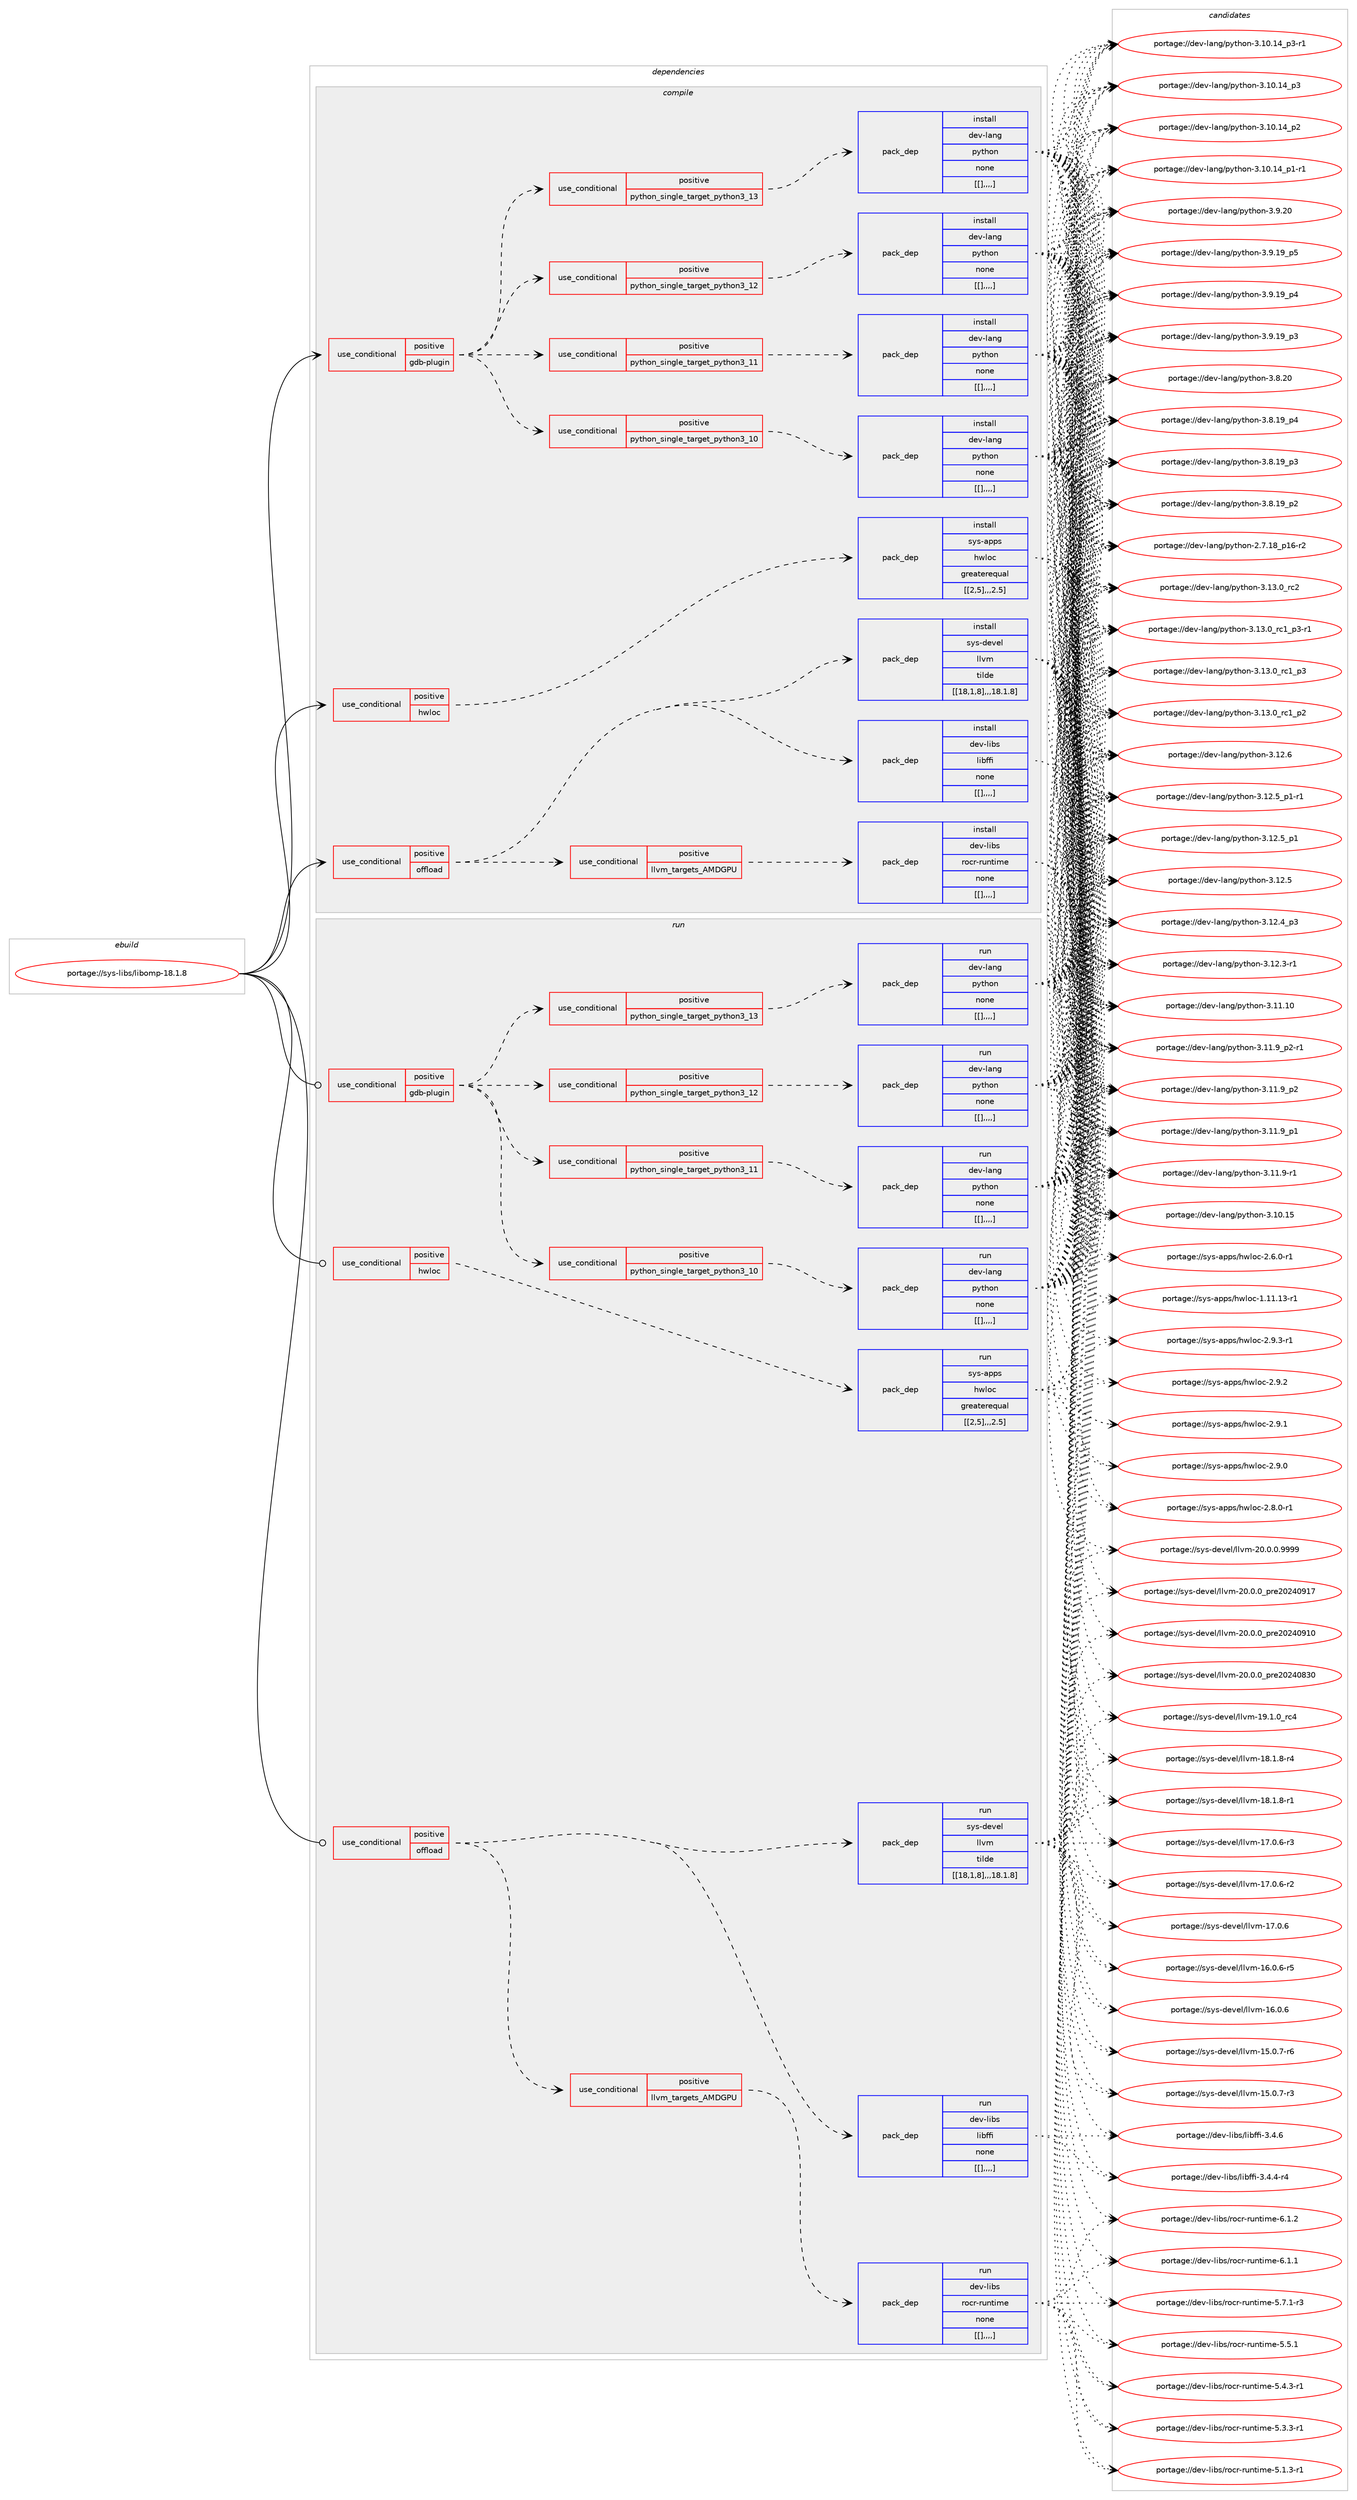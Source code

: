 digraph prolog {

# *************
# Graph options
# *************

newrank=true;
concentrate=true;
compound=true;
graph [rankdir=LR,fontname=Helvetica,fontsize=10,ranksep=1.5];#, ranksep=2.5, nodesep=0.2];
edge  [arrowhead=vee];
node  [fontname=Helvetica,fontsize=10];

# **********
# The ebuild
# **********

subgraph cluster_leftcol {
color=gray;
label=<<i>ebuild</i>>;
id [label="portage://sys-libs/libomp-18.1.8", color=red, width=4, href="../sys-libs/libomp-18.1.8.svg"];
}

# ****************
# The dependencies
# ****************

subgraph cluster_midcol {
color=gray;
label=<<i>dependencies</i>>;
subgraph cluster_compile {
fillcolor="#eeeeee";
style=filled;
label=<<i>compile</i>>;
subgraph cond122484 {
dependency459589 [label=<<TABLE BORDER="0" CELLBORDER="1" CELLSPACING="0" CELLPADDING="4"><TR><TD ROWSPAN="3" CELLPADDING="10">use_conditional</TD></TR><TR><TD>positive</TD></TR><TR><TD>gdb-plugin</TD></TR></TABLE>>, shape=none, color=red];
subgraph cond122485 {
dependency459590 [label=<<TABLE BORDER="0" CELLBORDER="1" CELLSPACING="0" CELLPADDING="4"><TR><TD ROWSPAN="3" CELLPADDING="10">use_conditional</TD></TR><TR><TD>positive</TD></TR><TR><TD>python_single_target_python3_10</TD></TR></TABLE>>, shape=none, color=red];
subgraph pack333991 {
dependency459591 [label=<<TABLE BORDER="0" CELLBORDER="1" CELLSPACING="0" CELLPADDING="4" WIDTH="220"><TR><TD ROWSPAN="6" CELLPADDING="30">pack_dep</TD></TR><TR><TD WIDTH="110">install</TD></TR><TR><TD>dev-lang</TD></TR><TR><TD>python</TD></TR><TR><TD>none</TD></TR><TR><TD>[[],,,,]</TD></TR></TABLE>>, shape=none, color=blue];
}
dependency459590:e -> dependency459591:w [weight=20,style="dashed",arrowhead="vee"];
}
dependency459589:e -> dependency459590:w [weight=20,style="dashed",arrowhead="vee"];
subgraph cond122486 {
dependency459592 [label=<<TABLE BORDER="0" CELLBORDER="1" CELLSPACING="0" CELLPADDING="4"><TR><TD ROWSPAN="3" CELLPADDING="10">use_conditional</TD></TR><TR><TD>positive</TD></TR><TR><TD>python_single_target_python3_11</TD></TR></TABLE>>, shape=none, color=red];
subgraph pack333992 {
dependency459593 [label=<<TABLE BORDER="0" CELLBORDER="1" CELLSPACING="0" CELLPADDING="4" WIDTH="220"><TR><TD ROWSPAN="6" CELLPADDING="30">pack_dep</TD></TR><TR><TD WIDTH="110">install</TD></TR><TR><TD>dev-lang</TD></TR><TR><TD>python</TD></TR><TR><TD>none</TD></TR><TR><TD>[[],,,,]</TD></TR></TABLE>>, shape=none, color=blue];
}
dependency459592:e -> dependency459593:w [weight=20,style="dashed",arrowhead="vee"];
}
dependency459589:e -> dependency459592:w [weight=20,style="dashed",arrowhead="vee"];
subgraph cond122487 {
dependency459594 [label=<<TABLE BORDER="0" CELLBORDER="1" CELLSPACING="0" CELLPADDING="4"><TR><TD ROWSPAN="3" CELLPADDING="10">use_conditional</TD></TR><TR><TD>positive</TD></TR><TR><TD>python_single_target_python3_12</TD></TR></TABLE>>, shape=none, color=red];
subgraph pack333993 {
dependency459595 [label=<<TABLE BORDER="0" CELLBORDER="1" CELLSPACING="0" CELLPADDING="4" WIDTH="220"><TR><TD ROWSPAN="6" CELLPADDING="30">pack_dep</TD></TR><TR><TD WIDTH="110">install</TD></TR><TR><TD>dev-lang</TD></TR><TR><TD>python</TD></TR><TR><TD>none</TD></TR><TR><TD>[[],,,,]</TD></TR></TABLE>>, shape=none, color=blue];
}
dependency459594:e -> dependency459595:w [weight=20,style="dashed",arrowhead="vee"];
}
dependency459589:e -> dependency459594:w [weight=20,style="dashed",arrowhead="vee"];
subgraph cond122488 {
dependency459596 [label=<<TABLE BORDER="0" CELLBORDER="1" CELLSPACING="0" CELLPADDING="4"><TR><TD ROWSPAN="3" CELLPADDING="10">use_conditional</TD></TR><TR><TD>positive</TD></TR><TR><TD>python_single_target_python3_13</TD></TR></TABLE>>, shape=none, color=red];
subgraph pack333994 {
dependency459597 [label=<<TABLE BORDER="0" CELLBORDER="1" CELLSPACING="0" CELLPADDING="4" WIDTH="220"><TR><TD ROWSPAN="6" CELLPADDING="30">pack_dep</TD></TR><TR><TD WIDTH="110">install</TD></TR><TR><TD>dev-lang</TD></TR><TR><TD>python</TD></TR><TR><TD>none</TD></TR><TR><TD>[[],,,,]</TD></TR></TABLE>>, shape=none, color=blue];
}
dependency459596:e -> dependency459597:w [weight=20,style="dashed",arrowhead="vee"];
}
dependency459589:e -> dependency459596:w [weight=20,style="dashed",arrowhead="vee"];
}
id:e -> dependency459589:w [weight=20,style="solid",arrowhead="vee"];
subgraph cond122489 {
dependency459598 [label=<<TABLE BORDER="0" CELLBORDER="1" CELLSPACING="0" CELLPADDING="4"><TR><TD ROWSPAN="3" CELLPADDING="10">use_conditional</TD></TR><TR><TD>positive</TD></TR><TR><TD>hwloc</TD></TR></TABLE>>, shape=none, color=red];
subgraph pack333995 {
dependency459599 [label=<<TABLE BORDER="0" CELLBORDER="1" CELLSPACING="0" CELLPADDING="4" WIDTH="220"><TR><TD ROWSPAN="6" CELLPADDING="30">pack_dep</TD></TR><TR><TD WIDTH="110">install</TD></TR><TR><TD>sys-apps</TD></TR><TR><TD>hwloc</TD></TR><TR><TD>greaterequal</TD></TR><TR><TD>[[2,5],,,2.5]</TD></TR></TABLE>>, shape=none, color=blue];
}
dependency459598:e -> dependency459599:w [weight=20,style="dashed",arrowhead="vee"];
}
id:e -> dependency459598:w [weight=20,style="solid",arrowhead="vee"];
subgraph cond122490 {
dependency459600 [label=<<TABLE BORDER="0" CELLBORDER="1" CELLSPACING="0" CELLPADDING="4"><TR><TD ROWSPAN="3" CELLPADDING="10">use_conditional</TD></TR><TR><TD>positive</TD></TR><TR><TD>offload</TD></TR></TABLE>>, shape=none, color=red];
subgraph pack333996 {
dependency459601 [label=<<TABLE BORDER="0" CELLBORDER="1" CELLSPACING="0" CELLPADDING="4" WIDTH="220"><TR><TD ROWSPAN="6" CELLPADDING="30">pack_dep</TD></TR><TR><TD WIDTH="110">install</TD></TR><TR><TD>dev-libs</TD></TR><TR><TD>libffi</TD></TR><TR><TD>none</TD></TR><TR><TD>[[],,,,]</TD></TR></TABLE>>, shape=none, color=blue];
}
dependency459600:e -> dependency459601:w [weight=20,style="dashed",arrowhead="vee"];
subgraph pack333997 {
dependency459602 [label=<<TABLE BORDER="0" CELLBORDER="1" CELLSPACING="0" CELLPADDING="4" WIDTH="220"><TR><TD ROWSPAN="6" CELLPADDING="30">pack_dep</TD></TR><TR><TD WIDTH="110">install</TD></TR><TR><TD>sys-devel</TD></TR><TR><TD>llvm</TD></TR><TR><TD>tilde</TD></TR><TR><TD>[[18,1,8],,,18.1.8]</TD></TR></TABLE>>, shape=none, color=blue];
}
dependency459600:e -> dependency459602:w [weight=20,style="dashed",arrowhead="vee"];
subgraph cond122491 {
dependency459603 [label=<<TABLE BORDER="0" CELLBORDER="1" CELLSPACING="0" CELLPADDING="4"><TR><TD ROWSPAN="3" CELLPADDING="10">use_conditional</TD></TR><TR><TD>positive</TD></TR><TR><TD>llvm_targets_AMDGPU</TD></TR></TABLE>>, shape=none, color=red];
subgraph pack333998 {
dependency459604 [label=<<TABLE BORDER="0" CELLBORDER="1" CELLSPACING="0" CELLPADDING="4" WIDTH="220"><TR><TD ROWSPAN="6" CELLPADDING="30">pack_dep</TD></TR><TR><TD WIDTH="110">install</TD></TR><TR><TD>dev-libs</TD></TR><TR><TD>rocr-runtime</TD></TR><TR><TD>none</TD></TR><TR><TD>[[],,,,]</TD></TR></TABLE>>, shape=none, color=blue];
}
dependency459603:e -> dependency459604:w [weight=20,style="dashed",arrowhead="vee"];
}
dependency459600:e -> dependency459603:w [weight=20,style="dashed",arrowhead="vee"];
}
id:e -> dependency459600:w [weight=20,style="solid",arrowhead="vee"];
}
subgraph cluster_compileandrun {
fillcolor="#eeeeee";
style=filled;
label=<<i>compile and run</i>>;
}
subgraph cluster_run {
fillcolor="#eeeeee";
style=filled;
label=<<i>run</i>>;
subgraph cond122492 {
dependency459605 [label=<<TABLE BORDER="0" CELLBORDER="1" CELLSPACING="0" CELLPADDING="4"><TR><TD ROWSPAN="3" CELLPADDING="10">use_conditional</TD></TR><TR><TD>positive</TD></TR><TR><TD>gdb-plugin</TD></TR></TABLE>>, shape=none, color=red];
subgraph cond122493 {
dependency459606 [label=<<TABLE BORDER="0" CELLBORDER="1" CELLSPACING="0" CELLPADDING="4"><TR><TD ROWSPAN="3" CELLPADDING="10">use_conditional</TD></TR><TR><TD>positive</TD></TR><TR><TD>python_single_target_python3_10</TD></TR></TABLE>>, shape=none, color=red];
subgraph pack333999 {
dependency459607 [label=<<TABLE BORDER="0" CELLBORDER="1" CELLSPACING="0" CELLPADDING="4" WIDTH="220"><TR><TD ROWSPAN="6" CELLPADDING="30">pack_dep</TD></TR><TR><TD WIDTH="110">run</TD></TR><TR><TD>dev-lang</TD></TR><TR><TD>python</TD></TR><TR><TD>none</TD></TR><TR><TD>[[],,,,]</TD></TR></TABLE>>, shape=none, color=blue];
}
dependency459606:e -> dependency459607:w [weight=20,style="dashed",arrowhead="vee"];
}
dependency459605:e -> dependency459606:w [weight=20,style="dashed",arrowhead="vee"];
subgraph cond122494 {
dependency459608 [label=<<TABLE BORDER="0" CELLBORDER="1" CELLSPACING="0" CELLPADDING="4"><TR><TD ROWSPAN="3" CELLPADDING="10">use_conditional</TD></TR><TR><TD>positive</TD></TR><TR><TD>python_single_target_python3_11</TD></TR></TABLE>>, shape=none, color=red];
subgraph pack334000 {
dependency459609 [label=<<TABLE BORDER="0" CELLBORDER="1" CELLSPACING="0" CELLPADDING="4" WIDTH="220"><TR><TD ROWSPAN="6" CELLPADDING="30">pack_dep</TD></TR><TR><TD WIDTH="110">run</TD></TR><TR><TD>dev-lang</TD></TR><TR><TD>python</TD></TR><TR><TD>none</TD></TR><TR><TD>[[],,,,]</TD></TR></TABLE>>, shape=none, color=blue];
}
dependency459608:e -> dependency459609:w [weight=20,style="dashed",arrowhead="vee"];
}
dependency459605:e -> dependency459608:w [weight=20,style="dashed",arrowhead="vee"];
subgraph cond122495 {
dependency459610 [label=<<TABLE BORDER="0" CELLBORDER="1" CELLSPACING="0" CELLPADDING="4"><TR><TD ROWSPAN="3" CELLPADDING="10">use_conditional</TD></TR><TR><TD>positive</TD></TR><TR><TD>python_single_target_python3_12</TD></TR></TABLE>>, shape=none, color=red];
subgraph pack334001 {
dependency459611 [label=<<TABLE BORDER="0" CELLBORDER="1" CELLSPACING="0" CELLPADDING="4" WIDTH="220"><TR><TD ROWSPAN="6" CELLPADDING="30">pack_dep</TD></TR><TR><TD WIDTH="110">run</TD></TR><TR><TD>dev-lang</TD></TR><TR><TD>python</TD></TR><TR><TD>none</TD></TR><TR><TD>[[],,,,]</TD></TR></TABLE>>, shape=none, color=blue];
}
dependency459610:e -> dependency459611:w [weight=20,style="dashed",arrowhead="vee"];
}
dependency459605:e -> dependency459610:w [weight=20,style="dashed",arrowhead="vee"];
subgraph cond122496 {
dependency459612 [label=<<TABLE BORDER="0" CELLBORDER="1" CELLSPACING="0" CELLPADDING="4"><TR><TD ROWSPAN="3" CELLPADDING="10">use_conditional</TD></TR><TR><TD>positive</TD></TR><TR><TD>python_single_target_python3_13</TD></TR></TABLE>>, shape=none, color=red];
subgraph pack334002 {
dependency459613 [label=<<TABLE BORDER="0" CELLBORDER="1" CELLSPACING="0" CELLPADDING="4" WIDTH="220"><TR><TD ROWSPAN="6" CELLPADDING="30">pack_dep</TD></TR><TR><TD WIDTH="110">run</TD></TR><TR><TD>dev-lang</TD></TR><TR><TD>python</TD></TR><TR><TD>none</TD></TR><TR><TD>[[],,,,]</TD></TR></TABLE>>, shape=none, color=blue];
}
dependency459612:e -> dependency459613:w [weight=20,style="dashed",arrowhead="vee"];
}
dependency459605:e -> dependency459612:w [weight=20,style="dashed",arrowhead="vee"];
}
id:e -> dependency459605:w [weight=20,style="solid",arrowhead="odot"];
subgraph cond122497 {
dependency459614 [label=<<TABLE BORDER="0" CELLBORDER="1" CELLSPACING="0" CELLPADDING="4"><TR><TD ROWSPAN="3" CELLPADDING="10">use_conditional</TD></TR><TR><TD>positive</TD></TR><TR><TD>hwloc</TD></TR></TABLE>>, shape=none, color=red];
subgraph pack334003 {
dependency459615 [label=<<TABLE BORDER="0" CELLBORDER="1" CELLSPACING="0" CELLPADDING="4" WIDTH="220"><TR><TD ROWSPAN="6" CELLPADDING="30">pack_dep</TD></TR><TR><TD WIDTH="110">run</TD></TR><TR><TD>sys-apps</TD></TR><TR><TD>hwloc</TD></TR><TR><TD>greaterequal</TD></TR><TR><TD>[[2,5],,,2.5]</TD></TR></TABLE>>, shape=none, color=blue];
}
dependency459614:e -> dependency459615:w [weight=20,style="dashed",arrowhead="vee"];
}
id:e -> dependency459614:w [weight=20,style="solid",arrowhead="odot"];
subgraph cond122498 {
dependency459616 [label=<<TABLE BORDER="0" CELLBORDER="1" CELLSPACING="0" CELLPADDING="4"><TR><TD ROWSPAN="3" CELLPADDING="10">use_conditional</TD></TR><TR><TD>positive</TD></TR><TR><TD>offload</TD></TR></TABLE>>, shape=none, color=red];
subgraph pack334004 {
dependency459617 [label=<<TABLE BORDER="0" CELLBORDER="1" CELLSPACING="0" CELLPADDING="4" WIDTH="220"><TR><TD ROWSPAN="6" CELLPADDING="30">pack_dep</TD></TR><TR><TD WIDTH="110">run</TD></TR><TR><TD>dev-libs</TD></TR><TR><TD>libffi</TD></TR><TR><TD>none</TD></TR><TR><TD>[[],,,,]</TD></TR></TABLE>>, shape=none, color=blue];
}
dependency459616:e -> dependency459617:w [weight=20,style="dashed",arrowhead="vee"];
subgraph pack334005 {
dependency459618 [label=<<TABLE BORDER="0" CELLBORDER="1" CELLSPACING="0" CELLPADDING="4" WIDTH="220"><TR><TD ROWSPAN="6" CELLPADDING="30">pack_dep</TD></TR><TR><TD WIDTH="110">run</TD></TR><TR><TD>sys-devel</TD></TR><TR><TD>llvm</TD></TR><TR><TD>tilde</TD></TR><TR><TD>[[18,1,8],,,18.1.8]</TD></TR></TABLE>>, shape=none, color=blue];
}
dependency459616:e -> dependency459618:w [weight=20,style="dashed",arrowhead="vee"];
subgraph cond122499 {
dependency459619 [label=<<TABLE BORDER="0" CELLBORDER="1" CELLSPACING="0" CELLPADDING="4"><TR><TD ROWSPAN="3" CELLPADDING="10">use_conditional</TD></TR><TR><TD>positive</TD></TR><TR><TD>llvm_targets_AMDGPU</TD></TR></TABLE>>, shape=none, color=red];
subgraph pack334006 {
dependency459620 [label=<<TABLE BORDER="0" CELLBORDER="1" CELLSPACING="0" CELLPADDING="4" WIDTH="220"><TR><TD ROWSPAN="6" CELLPADDING="30">pack_dep</TD></TR><TR><TD WIDTH="110">run</TD></TR><TR><TD>dev-libs</TD></TR><TR><TD>rocr-runtime</TD></TR><TR><TD>none</TD></TR><TR><TD>[[],,,,]</TD></TR></TABLE>>, shape=none, color=blue];
}
dependency459619:e -> dependency459620:w [weight=20,style="dashed",arrowhead="vee"];
}
dependency459616:e -> dependency459619:w [weight=20,style="dashed",arrowhead="vee"];
}
id:e -> dependency459616:w [weight=20,style="solid",arrowhead="odot"];
}
}

# **************
# The candidates
# **************

subgraph cluster_choices {
rank=same;
color=gray;
label=<<i>candidates</i>>;

subgraph choice333991 {
color=black;
nodesep=1;
choice10010111845108971101034711212111610411111045514649514648951149950 [label="portage://dev-lang/python-3.13.0_rc2", color=red, width=4,href="../dev-lang/python-3.13.0_rc2.svg"];
choice1001011184510897110103471121211161041111104551464951464895114994995112514511449 [label="portage://dev-lang/python-3.13.0_rc1_p3-r1", color=red, width=4,href="../dev-lang/python-3.13.0_rc1_p3-r1.svg"];
choice100101118451089711010347112121116104111110455146495146489511499499511251 [label="portage://dev-lang/python-3.13.0_rc1_p3", color=red, width=4,href="../dev-lang/python-3.13.0_rc1_p3.svg"];
choice100101118451089711010347112121116104111110455146495146489511499499511250 [label="portage://dev-lang/python-3.13.0_rc1_p2", color=red, width=4,href="../dev-lang/python-3.13.0_rc1_p2.svg"];
choice10010111845108971101034711212111610411111045514649504654 [label="portage://dev-lang/python-3.12.6", color=red, width=4,href="../dev-lang/python-3.12.6.svg"];
choice1001011184510897110103471121211161041111104551464950465395112494511449 [label="portage://dev-lang/python-3.12.5_p1-r1", color=red, width=4,href="../dev-lang/python-3.12.5_p1-r1.svg"];
choice100101118451089711010347112121116104111110455146495046539511249 [label="portage://dev-lang/python-3.12.5_p1", color=red, width=4,href="../dev-lang/python-3.12.5_p1.svg"];
choice10010111845108971101034711212111610411111045514649504653 [label="portage://dev-lang/python-3.12.5", color=red, width=4,href="../dev-lang/python-3.12.5.svg"];
choice100101118451089711010347112121116104111110455146495046529511251 [label="portage://dev-lang/python-3.12.4_p3", color=red, width=4,href="../dev-lang/python-3.12.4_p3.svg"];
choice100101118451089711010347112121116104111110455146495046514511449 [label="portage://dev-lang/python-3.12.3-r1", color=red, width=4,href="../dev-lang/python-3.12.3-r1.svg"];
choice1001011184510897110103471121211161041111104551464949464948 [label="portage://dev-lang/python-3.11.10", color=red, width=4,href="../dev-lang/python-3.11.10.svg"];
choice1001011184510897110103471121211161041111104551464949465795112504511449 [label="portage://dev-lang/python-3.11.9_p2-r1", color=red, width=4,href="../dev-lang/python-3.11.9_p2-r1.svg"];
choice100101118451089711010347112121116104111110455146494946579511250 [label="portage://dev-lang/python-3.11.9_p2", color=red, width=4,href="../dev-lang/python-3.11.9_p2.svg"];
choice100101118451089711010347112121116104111110455146494946579511249 [label="portage://dev-lang/python-3.11.9_p1", color=red, width=4,href="../dev-lang/python-3.11.9_p1.svg"];
choice100101118451089711010347112121116104111110455146494946574511449 [label="portage://dev-lang/python-3.11.9-r1", color=red, width=4,href="../dev-lang/python-3.11.9-r1.svg"];
choice1001011184510897110103471121211161041111104551464948464953 [label="portage://dev-lang/python-3.10.15", color=red, width=4,href="../dev-lang/python-3.10.15.svg"];
choice100101118451089711010347112121116104111110455146494846495295112514511449 [label="portage://dev-lang/python-3.10.14_p3-r1", color=red, width=4,href="../dev-lang/python-3.10.14_p3-r1.svg"];
choice10010111845108971101034711212111610411111045514649484649529511251 [label="portage://dev-lang/python-3.10.14_p3", color=red, width=4,href="../dev-lang/python-3.10.14_p3.svg"];
choice10010111845108971101034711212111610411111045514649484649529511250 [label="portage://dev-lang/python-3.10.14_p2", color=red, width=4,href="../dev-lang/python-3.10.14_p2.svg"];
choice100101118451089711010347112121116104111110455146494846495295112494511449 [label="portage://dev-lang/python-3.10.14_p1-r1", color=red, width=4,href="../dev-lang/python-3.10.14_p1-r1.svg"];
choice10010111845108971101034711212111610411111045514657465048 [label="portage://dev-lang/python-3.9.20", color=red, width=4,href="../dev-lang/python-3.9.20.svg"];
choice100101118451089711010347112121116104111110455146574649579511253 [label="portage://dev-lang/python-3.9.19_p5", color=red, width=4,href="../dev-lang/python-3.9.19_p5.svg"];
choice100101118451089711010347112121116104111110455146574649579511252 [label="portage://dev-lang/python-3.9.19_p4", color=red, width=4,href="../dev-lang/python-3.9.19_p4.svg"];
choice100101118451089711010347112121116104111110455146574649579511251 [label="portage://dev-lang/python-3.9.19_p3", color=red, width=4,href="../dev-lang/python-3.9.19_p3.svg"];
choice10010111845108971101034711212111610411111045514656465048 [label="portage://dev-lang/python-3.8.20", color=red, width=4,href="../dev-lang/python-3.8.20.svg"];
choice100101118451089711010347112121116104111110455146564649579511252 [label="portage://dev-lang/python-3.8.19_p4", color=red, width=4,href="../dev-lang/python-3.8.19_p4.svg"];
choice100101118451089711010347112121116104111110455146564649579511251 [label="portage://dev-lang/python-3.8.19_p3", color=red, width=4,href="../dev-lang/python-3.8.19_p3.svg"];
choice100101118451089711010347112121116104111110455146564649579511250 [label="portage://dev-lang/python-3.8.19_p2", color=red, width=4,href="../dev-lang/python-3.8.19_p2.svg"];
choice100101118451089711010347112121116104111110455046554649569511249544511450 [label="portage://dev-lang/python-2.7.18_p16-r2", color=red, width=4,href="../dev-lang/python-2.7.18_p16-r2.svg"];
dependency459591:e -> choice10010111845108971101034711212111610411111045514649514648951149950:w [style=dotted,weight="100"];
dependency459591:e -> choice1001011184510897110103471121211161041111104551464951464895114994995112514511449:w [style=dotted,weight="100"];
dependency459591:e -> choice100101118451089711010347112121116104111110455146495146489511499499511251:w [style=dotted,weight="100"];
dependency459591:e -> choice100101118451089711010347112121116104111110455146495146489511499499511250:w [style=dotted,weight="100"];
dependency459591:e -> choice10010111845108971101034711212111610411111045514649504654:w [style=dotted,weight="100"];
dependency459591:e -> choice1001011184510897110103471121211161041111104551464950465395112494511449:w [style=dotted,weight="100"];
dependency459591:e -> choice100101118451089711010347112121116104111110455146495046539511249:w [style=dotted,weight="100"];
dependency459591:e -> choice10010111845108971101034711212111610411111045514649504653:w [style=dotted,weight="100"];
dependency459591:e -> choice100101118451089711010347112121116104111110455146495046529511251:w [style=dotted,weight="100"];
dependency459591:e -> choice100101118451089711010347112121116104111110455146495046514511449:w [style=dotted,weight="100"];
dependency459591:e -> choice1001011184510897110103471121211161041111104551464949464948:w [style=dotted,weight="100"];
dependency459591:e -> choice1001011184510897110103471121211161041111104551464949465795112504511449:w [style=dotted,weight="100"];
dependency459591:e -> choice100101118451089711010347112121116104111110455146494946579511250:w [style=dotted,weight="100"];
dependency459591:e -> choice100101118451089711010347112121116104111110455146494946579511249:w [style=dotted,weight="100"];
dependency459591:e -> choice100101118451089711010347112121116104111110455146494946574511449:w [style=dotted,weight="100"];
dependency459591:e -> choice1001011184510897110103471121211161041111104551464948464953:w [style=dotted,weight="100"];
dependency459591:e -> choice100101118451089711010347112121116104111110455146494846495295112514511449:w [style=dotted,weight="100"];
dependency459591:e -> choice10010111845108971101034711212111610411111045514649484649529511251:w [style=dotted,weight="100"];
dependency459591:e -> choice10010111845108971101034711212111610411111045514649484649529511250:w [style=dotted,weight="100"];
dependency459591:e -> choice100101118451089711010347112121116104111110455146494846495295112494511449:w [style=dotted,weight="100"];
dependency459591:e -> choice10010111845108971101034711212111610411111045514657465048:w [style=dotted,weight="100"];
dependency459591:e -> choice100101118451089711010347112121116104111110455146574649579511253:w [style=dotted,weight="100"];
dependency459591:e -> choice100101118451089711010347112121116104111110455146574649579511252:w [style=dotted,weight="100"];
dependency459591:e -> choice100101118451089711010347112121116104111110455146574649579511251:w [style=dotted,weight="100"];
dependency459591:e -> choice10010111845108971101034711212111610411111045514656465048:w [style=dotted,weight="100"];
dependency459591:e -> choice100101118451089711010347112121116104111110455146564649579511252:w [style=dotted,weight="100"];
dependency459591:e -> choice100101118451089711010347112121116104111110455146564649579511251:w [style=dotted,weight="100"];
dependency459591:e -> choice100101118451089711010347112121116104111110455146564649579511250:w [style=dotted,weight="100"];
dependency459591:e -> choice100101118451089711010347112121116104111110455046554649569511249544511450:w [style=dotted,weight="100"];
}
subgraph choice333992 {
color=black;
nodesep=1;
choice10010111845108971101034711212111610411111045514649514648951149950 [label="portage://dev-lang/python-3.13.0_rc2", color=red, width=4,href="../dev-lang/python-3.13.0_rc2.svg"];
choice1001011184510897110103471121211161041111104551464951464895114994995112514511449 [label="portage://dev-lang/python-3.13.0_rc1_p3-r1", color=red, width=4,href="../dev-lang/python-3.13.0_rc1_p3-r1.svg"];
choice100101118451089711010347112121116104111110455146495146489511499499511251 [label="portage://dev-lang/python-3.13.0_rc1_p3", color=red, width=4,href="../dev-lang/python-3.13.0_rc1_p3.svg"];
choice100101118451089711010347112121116104111110455146495146489511499499511250 [label="portage://dev-lang/python-3.13.0_rc1_p2", color=red, width=4,href="../dev-lang/python-3.13.0_rc1_p2.svg"];
choice10010111845108971101034711212111610411111045514649504654 [label="portage://dev-lang/python-3.12.6", color=red, width=4,href="../dev-lang/python-3.12.6.svg"];
choice1001011184510897110103471121211161041111104551464950465395112494511449 [label="portage://dev-lang/python-3.12.5_p1-r1", color=red, width=4,href="../dev-lang/python-3.12.5_p1-r1.svg"];
choice100101118451089711010347112121116104111110455146495046539511249 [label="portage://dev-lang/python-3.12.5_p1", color=red, width=4,href="../dev-lang/python-3.12.5_p1.svg"];
choice10010111845108971101034711212111610411111045514649504653 [label="portage://dev-lang/python-3.12.5", color=red, width=4,href="../dev-lang/python-3.12.5.svg"];
choice100101118451089711010347112121116104111110455146495046529511251 [label="portage://dev-lang/python-3.12.4_p3", color=red, width=4,href="../dev-lang/python-3.12.4_p3.svg"];
choice100101118451089711010347112121116104111110455146495046514511449 [label="portage://dev-lang/python-3.12.3-r1", color=red, width=4,href="../dev-lang/python-3.12.3-r1.svg"];
choice1001011184510897110103471121211161041111104551464949464948 [label="portage://dev-lang/python-3.11.10", color=red, width=4,href="../dev-lang/python-3.11.10.svg"];
choice1001011184510897110103471121211161041111104551464949465795112504511449 [label="portage://dev-lang/python-3.11.9_p2-r1", color=red, width=4,href="../dev-lang/python-3.11.9_p2-r1.svg"];
choice100101118451089711010347112121116104111110455146494946579511250 [label="portage://dev-lang/python-3.11.9_p2", color=red, width=4,href="../dev-lang/python-3.11.9_p2.svg"];
choice100101118451089711010347112121116104111110455146494946579511249 [label="portage://dev-lang/python-3.11.9_p1", color=red, width=4,href="../dev-lang/python-3.11.9_p1.svg"];
choice100101118451089711010347112121116104111110455146494946574511449 [label="portage://dev-lang/python-3.11.9-r1", color=red, width=4,href="../dev-lang/python-3.11.9-r1.svg"];
choice1001011184510897110103471121211161041111104551464948464953 [label="portage://dev-lang/python-3.10.15", color=red, width=4,href="../dev-lang/python-3.10.15.svg"];
choice100101118451089711010347112121116104111110455146494846495295112514511449 [label="portage://dev-lang/python-3.10.14_p3-r1", color=red, width=4,href="../dev-lang/python-3.10.14_p3-r1.svg"];
choice10010111845108971101034711212111610411111045514649484649529511251 [label="portage://dev-lang/python-3.10.14_p3", color=red, width=4,href="../dev-lang/python-3.10.14_p3.svg"];
choice10010111845108971101034711212111610411111045514649484649529511250 [label="portage://dev-lang/python-3.10.14_p2", color=red, width=4,href="../dev-lang/python-3.10.14_p2.svg"];
choice100101118451089711010347112121116104111110455146494846495295112494511449 [label="portage://dev-lang/python-3.10.14_p1-r1", color=red, width=4,href="../dev-lang/python-3.10.14_p1-r1.svg"];
choice10010111845108971101034711212111610411111045514657465048 [label="portage://dev-lang/python-3.9.20", color=red, width=4,href="../dev-lang/python-3.9.20.svg"];
choice100101118451089711010347112121116104111110455146574649579511253 [label="portage://dev-lang/python-3.9.19_p5", color=red, width=4,href="../dev-lang/python-3.9.19_p5.svg"];
choice100101118451089711010347112121116104111110455146574649579511252 [label="portage://dev-lang/python-3.9.19_p4", color=red, width=4,href="../dev-lang/python-3.9.19_p4.svg"];
choice100101118451089711010347112121116104111110455146574649579511251 [label="portage://dev-lang/python-3.9.19_p3", color=red, width=4,href="../dev-lang/python-3.9.19_p3.svg"];
choice10010111845108971101034711212111610411111045514656465048 [label="portage://dev-lang/python-3.8.20", color=red, width=4,href="../dev-lang/python-3.8.20.svg"];
choice100101118451089711010347112121116104111110455146564649579511252 [label="portage://dev-lang/python-3.8.19_p4", color=red, width=4,href="../dev-lang/python-3.8.19_p4.svg"];
choice100101118451089711010347112121116104111110455146564649579511251 [label="portage://dev-lang/python-3.8.19_p3", color=red, width=4,href="../dev-lang/python-3.8.19_p3.svg"];
choice100101118451089711010347112121116104111110455146564649579511250 [label="portage://dev-lang/python-3.8.19_p2", color=red, width=4,href="../dev-lang/python-3.8.19_p2.svg"];
choice100101118451089711010347112121116104111110455046554649569511249544511450 [label="portage://dev-lang/python-2.7.18_p16-r2", color=red, width=4,href="../dev-lang/python-2.7.18_p16-r2.svg"];
dependency459593:e -> choice10010111845108971101034711212111610411111045514649514648951149950:w [style=dotted,weight="100"];
dependency459593:e -> choice1001011184510897110103471121211161041111104551464951464895114994995112514511449:w [style=dotted,weight="100"];
dependency459593:e -> choice100101118451089711010347112121116104111110455146495146489511499499511251:w [style=dotted,weight="100"];
dependency459593:e -> choice100101118451089711010347112121116104111110455146495146489511499499511250:w [style=dotted,weight="100"];
dependency459593:e -> choice10010111845108971101034711212111610411111045514649504654:w [style=dotted,weight="100"];
dependency459593:e -> choice1001011184510897110103471121211161041111104551464950465395112494511449:w [style=dotted,weight="100"];
dependency459593:e -> choice100101118451089711010347112121116104111110455146495046539511249:w [style=dotted,weight="100"];
dependency459593:e -> choice10010111845108971101034711212111610411111045514649504653:w [style=dotted,weight="100"];
dependency459593:e -> choice100101118451089711010347112121116104111110455146495046529511251:w [style=dotted,weight="100"];
dependency459593:e -> choice100101118451089711010347112121116104111110455146495046514511449:w [style=dotted,weight="100"];
dependency459593:e -> choice1001011184510897110103471121211161041111104551464949464948:w [style=dotted,weight="100"];
dependency459593:e -> choice1001011184510897110103471121211161041111104551464949465795112504511449:w [style=dotted,weight="100"];
dependency459593:e -> choice100101118451089711010347112121116104111110455146494946579511250:w [style=dotted,weight="100"];
dependency459593:e -> choice100101118451089711010347112121116104111110455146494946579511249:w [style=dotted,weight="100"];
dependency459593:e -> choice100101118451089711010347112121116104111110455146494946574511449:w [style=dotted,weight="100"];
dependency459593:e -> choice1001011184510897110103471121211161041111104551464948464953:w [style=dotted,weight="100"];
dependency459593:e -> choice100101118451089711010347112121116104111110455146494846495295112514511449:w [style=dotted,weight="100"];
dependency459593:e -> choice10010111845108971101034711212111610411111045514649484649529511251:w [style=dotted,weight="100"];
dependency459593:e -> choice10010111845108971101034711212111610411111045514649484649529511250:w [style=dotted,weight="100"];
dependency459593:e -> choice100101118451089711010347112121116104111110455146494846495295112494511449:w [style=dotted,weight="100"];
dependency459593:e -> choice10010111845108971101034711212111610411111045514657465048:w [style=dotted,weight="100"];
dependency459593:e -> choice100101118451089711010347112121116104111110455146574649579511253:w [style=dotted,weight="100"];
dependency459593:e -> choice100101118451089711010347112121116104111110455146574649579511252:w [style=dotted,weight="100"];
dependency459593:e -> choice100101118451089711010347112121116104111110455146574649579511251:w [style=dotted,weight="100"];
dependency459593:e -> choice10010111845108971101034711212111610411111045514656465048:w [style=dotted,weight="100"];
dependency459593:e -> choice100101118451089711010347112121116104111110455146564649579511252:w [style=dotted,weight="100"];
dependency459593:e -> choice100101118451089711010347112121116104111110455146564649579511251:w [style=dotted,weight="100"];
dependency459593:e -> choice100101118451089711010347112121116104111110455146564649579511250:w [style=dotted,weight="100"];
dependency459593:e -> choice100101118451089711010347112121116104111110455046554649569511249544511450:w [style=dotted,weight="100"];
}
subgraph choice333993 {
color=black;
nodesep=1;
choice10010111845108971101034711212111610411111045514649514648951149950 [label="portage://dev-lang/python-3.13.0_rc2", color=red, width=4,href="../dev-lang/python-3.13.0_rc2.svg"];
choice1001011184510897110103471121211161041111104551464951464895114994995112514511449 [label="portage://dev-lang/python-3.13.0_rc1_p3-r1", color=red, width=4,href="../dev-lang/python-3.13.0_rc1_p3-r1.svg"];
choice100101118451089711010347112121116104111110455146495146489511499499511251 [label="portage://dev-lang/python-3.13.0_rc1_p3", color=red, width=4,href="../dev-lang/python-3.13.0_rc1_p3.svg"];
choice100101118451089711010347112121116104111110455146495146489511499499511250 [label="portage://dev-lang/python-3.13.0_rc1_p2", color=red, width=4,href="../dev-lang/python-3.13.0_rc1_p2.svg"];
choice10010111845108971101034711212111610411111045514649504654 [label="portage://dev-lang/python-3.12.6", color=red, width=4,href="../dev-lang/python-3.12.6.svg"];
choice1001011184510897110103471121211161041111104551464950465395112494511449 [label="portage://dev-lang/python-3.12.5_p1-r1", color=red, width=4,href="../dev-lang/python-3.12.5_p1-r1.svg"];
choice100101118451089711010347112121116104111110455146495046539511249 [label="portage://dev-lang/python-3.12.5_p1", color=red, width=4,href="../dev-lang/python-3.12.5_p1.svg"];
choice10010111845108971101034711212111610411111045514649504653 [label="portage://dev-lang/python-3.12.5", color=red, width=4,href="../dev-lang/python-3.12.5.svg"];
choice100101118451089711010347112121116104111110455146495046529511251 [label="portage://dev-lang/python-3.12.4_p3", color=red, width=4,href="../dev-lang/python-3.12.4_p3.svg"];
choice100101118451089711010347112121116104111110455146495046514511449 [label="portage://dev-lang/python-3.12.3-r1", color=red, width=4,href="../dev-lang/python-3.12.3-r1.svg"];
choice1001011184510897110103471121211161041111104551464949464948 [label="portage://dev-lang/python-3.11.10", color=red, width=4,href="../dev-lang/python-3.11.10.svg"];
choice1001011184510897110103471121211161041111104551464949465795112504511449 [label="portage://dev-lang/python-3.11.9_p2-r1", color=red, width=4,href="../dev-lang/python-3.11.9_p2-r1.svg"];
choice100101118451089711010347112121116104111110455146494946579511250 [label="portage://dev-lang/python-3.11.9_p2", color=red, width=4,href="../dev-lang/python-3.11.9_p2.svg"];
choice100101118451089711010347112121116104111110455146494946579511249 [label="portage://dev-lang/python-3.11.9_p1", color=red, width=4,href="../dev-lang/python-3.11.9_p1.svg"];
choice100101118451089711010347112121116104111110455146494946574511449 [label="portage://dev-lang/python-3.11.9-r1", color=red, width=4,href="../dev-lang/python-3.11.9-r1.svg"];
choice1001011184510897110103471121211161041111104551464948464953 [label="portage://dev-lang/python-3.10.15", color=red, width=4,href="../dev-lang/python-3.10.15.svg"];
choice100101118451089711010347112121116104111110455146494846495295112514511449 [label="portage://dev-lang/python-3.10.14_p3-r1", color=red, width=4,href="../dev-lang/python-3.10.14_p3-r1.svg"];
choice10010111845108971101034711212111610411111045514649484649529511251 [label="portage://dev-lang/python-3.10.14_p3", color=red, width=4,href="../dev-lang/python-3.10.14_p3.svg"];
choice10010111845108971101034711212111610411111045514649484649529511250 [label="portage://dev-lang/python-3.10.14_p2", color=red, width=4,href="../dev-lang/python-3.10.14_p2.svg"];
choice100101118451089711010347112121116104111110455146494846495295112494511449 [label="portage://dev-lang/python-3.10.14_p1-r1", color=red, width=4,href="../dev-lang/python-3.10.14_p1-r1.svg"];
choice10010111845108971101034711212111610411111045514657465048 [label="portage://dev-lang/python-3.9.20", color=red, width=4,href="../dev-lang/python-3.9.20.svg"];
choice100101118451089711010347112121116104111110455146574649579511253 [label="portage://dev-lang/python-3.9.19_p5", color=red, width=4,href="../dev-lang/python-3.9.19_p5.svg"];
choice100101118451089711010347112121116104111110455146574649579511252 [label="portage://dev-lang/python-3.9.19_p4", color=red, width=4,href="../dev-lang/python-3.9.19_p4.svg"];
choice100101118451089711010347112121116104111110455146574649579511251 [label="portage://dev-lang/python-3.9.19_p3", color=red, width=4,href="../dev-lang/python-3.9.19_p3.svg"];
choice10010111845108971101034711212111610411111045514656465048 [label="portage://dev-lang/python-3.8.20", color=red, width=4,href="../dev-lang/python-3.8.20.svg"];
choice100101118451089711010347112121116104111110455146564649579511252 [label="portage://dev-lang/python-3.8.19_p4", color=red, width=4,href="../dev-lang/python-3.8.19_p4.svg"];
choice100101118451089711010347112121116104111110455146564649579511251 [label="portage://dev-lang/python-3.8.19_p3", color=red, width=4,href="../dev-lang/python-3.8.19_p3.svg"];
choice100101118451089711010347112121116104111110455146564649579511250 [label="portage://dev-lang/python-3.8.19_p2", color=red, width=4,href="../dev-lang/python-3.8.19_p2.svg"];
choice100101118451089711010347112121116104111110455046554649569511249544511450 [label="portage://dev-lang/python-2.7.18_p16-r2", color=red, width=4,href="../dev-lang/python-2.7.18_p16-r2.svg"];
dependency459595:e -> choice10010111845108971101034711212111610411111045514649514648951149950:w [style=dotted,weight="100"];
dependency459595:e -> choice1001011184510897110103471121211161041111104551464951464895114994995112514511449:w [style=dotted,weight="100"];
dependency459595:e -> choice100101118451089711010347112121116104111110455146495146489511499499511251:w [style=dotted,weight="100"];
dependency459595:e -> choice100101118451089711010347112121116104111110455146495146489511499499511250:w [style=dotted,weight="100"];
dependency459595:e -> choice10010111845108971101034711212111610411111045514649504654:w [style=dotted,weight="100"];
dependency459595:e -> choice1001011184510897110103471121211161041111104551464950465395112494511449:w [style=dotted,weight="100"];
dependency459595:e -> choice100101118451089711010347112121116104111110455146495046539511249:w [style=dotted,weight="100"];
dependency459595:e -> choice10010111845108971101034711212111610411111045514649504653:w [style=dotted,weight="100"];
dependency459595:e -> choice100101118451089711010347112121116104111110455146495046529511251:w [style=dotted,weight="100"];
dependency459595:e -> choice100101118451089711010347112121116104111110455146495046514511449:w [style=dotted,weight="100"];
dependency459595:e -> choice1001011184510897110103471121211161041111104551464949464948:w [style=dotted,weight="100"];
dependency459595:e -> choice1001011184510897110103471121211161041111104551464949465795112504511449:w [style=dotted,weight="100"];
dependency459595:e -> choice100101118451089711010347112121116104111110455146494946579511250:w [style=dotted,weight="100"];
dependency459595:e -> choice100101118451089711010347112121116104111110455146494946579511249:w [style=dotted,weight="100"];
dependency459595:e -> choice100101118451089711010347112121116104111110455146494946574511449:w [style=dotted,weight="100"];
dependency459595:e -> choice1001011184510897110103471121211161041111104551464948464953:w [style=dotted,weight="100"];
dependency459595:e -> choice100101118451089711010347112121116104111110455146494846495295112514511449:w [style=dotted,weight="100"];
dependency459595:e -> choice10010111845108971101034711212111610411111045514649484649529511251:w [style=dotted,weight="100"];
dependency459595:e -> choice10010111845108971101034711212111610411111045514649484649529511250:w [style=dotted,weight="100"];
dependency459595:e -> choice100101118451089711010347112121116104111110455146494846495295112494511449:w [style=dotted,weight="100"];
dependency459595:e -> choice10010111845108971101034711212111610411111045514657465048:w [style=dotted,weight="100"];
dependency459595:e -> choice100101118451089711010347112121116104111110455146574649579511253:w [style=dotted,weight="100"];
dependency459595:e -> choice100101118451089711010347112121116104111110455146574649579511252:w [style=dotted,weight="100"];
dependency459595:e -> choice100101118451089711010347112121116104111110455146574649579511251:w [style=dotted,weight="100"];
dependency459595:e -> choice10010111845108971101034711212111610411111045514656465048:w [style=dotted,weight="100"];
dependency459595:e -> choice100101118451089711010347112121116104111110455146564649579511252:w [style=dotted,weight="100"];
dependency459595:e -> choice100101118451089711010347112121116104111110455146564649579511251:w [style=dotted,weight="100"];
dependency459595:e -> choice100101118451089711010347112121116104111110455146564649579511250:w [style=dotted,weight="100"];
dependency459595:e -> choice100101118451089711010347112121116104111110455046554649569511249544511450:w [style=dotted,weight="100"];
}
subgraph choice333994 {
color=black;
nodesep=1;
choice10010111845108971101034711212111610411111045514649514648951149950 [label="portage://dev-lang/python-3.13.0_rc2", color=red, width=4,href="../dev-lang/python-3.13.0_rc2.svg"];
choice1001011184510897110103471121211161041111104551464951464895114994995112514511449 [label="portage://dev-lang/python-3.13.0_rc1_p3-r1", color=red, width=4,href="../dev-lang/python-3.13.0_rc1_p3-r1.svg"];
choice100101118451089711010347112121116104111110455146495146489511499499511251 [label="portage://dev-lang/python-3.13.0_rc1_p3", color=red, width=4,href="../dev-lang/python-3.13.0_rc1_p3.svg"];
choice100101118451089711010347112121116104111110455146495146489511499499511250 [label="portage://dev-lang/python-3.13.0_rc1_p2", color=red, width=4,href="../dev-lang/python-3.13.0_rc1_p2.svg"];
choice10010111845108971101034711212111610411111045514649504654 [label="portage://dev-lang/python-3.12.6", color=red, width=4,href="../dev-lang/python-3.12.6.svg"];
choice1001011184510897110103471121211161041111104551464950465395112494511449 [label="portage://dev-lang/python-3.12.5_p1-r1", color=red, width=4,href="../dev-lang/python-3.12.5_p1-r1.svg"];
choice100101118451089711010347112121116104111110455146495046539511249 [label="portage://dev-lang/python-3.12.5_p1", color=red, width=4,href="../dev-lang/python-3.12.5_p1.svg"];
choice10010111845108971101034711212111610411111045514649504653 [label="portage://dev-lang/python-3.12.5", color=red, width=4,href="../dev-lang/python-3.12.5.svg"];
choice100101118451089711010347112121116104111110455146495046529511251 [label="portage://dev-lang/python-3.12.4_p3", color=red, width=4,href="../dev-lang/python-3.12.4_p3.svg"];
choice100101118451089711010347112121116104111110455146495046514511449 [label="portage://dev-lang/python-3.12.3-r1", color=red, width=4,href="../dev-lang/python-3.12.3-r1.svg"];
choice1001011184510897110103471121211161041111104551464949464948 [label="portage://dev-lang/python-3.11.10", color=red, width=4,href="../dev-lang/python-3.11.10.svg"];
choice1001011184510897110103471121211161041111104551464949465795112504511449 [label="portage://dev-lang/python-3.11.9_p2-r1", color=red, width=4,href="../dev-lang/python-3.11.9_p2-r1.svg"];
choice100101118451089711010347112121116104111110455146494946579511250 [label="portage://dev-lang/python-3.11.9_p2", color=red, width=4,href="../dev-lang/python-3.11.9_p2.svg"];
choice100101118451089711010347112121116104111110455146494946579511249 [label="portage://dev-lang/python-3.11.9_p1", color=red, width=4,href="../dev-lang/python-3.11.9_p1.svg"];
choice100101118451089711010347112121116104111110455146494946574511449 [label="portage://dev-lang/python-3.11.9-r1", color=red, width=4,href="../dev-lang/python-3.11.9-r1.svg"];
choice1001011184510897110103471121211161041111104551464948464953 [label="portage://dev-lang/python-3.10.15", color=red, width=4,href="../dev-lang/python-3.10.15.svg"];
choice100101118451089711010347112121116104111110455146494846495295112514511449 [label="portage://dev-lang/python-3.10.14_p3-r1", color=red, width=4,href="../dev-lang/python-3.10.14_p3-r1.svg"];
choice10010111845108971101034711212111610411111045514649484649529511251 [label="portage://dev-lang/python-3.10.14_p3", color=red, width=4,href="../dev-lang/python-3.10.14_p3.svg"];
choice10010111845108971101034711212111610411111045514649484649529511250 [label="portage://dev-lang/python-3.10.14_p2", color=red, width=4,href="../dev-lang/python-3.10.14_p2.svg"];
choice100101118451089711010347112121116104111110455146494846495295112494511449 [label="portage://dev-lang/python-3.10.14_p1-r1", color=red, width=4,href="../dev-lang/python-3.10.14_p1-r1.svg"];
choice10010111845108971101034711212111610411111045514657465048 [label="portage://dev-lang/python-3.9.20", color=red, width=4,href="../dev-lang/python-3.9.20.svg"];
choice100101118451089711010347112121116104111110455146574649579511253 [label="portage://dev-lang/python-3.9.19_p5", color=red, width=4,href="../dev-lang/python-3.9.19_p5.svg"];
choice100101118451089711010347112121116104111110455146574649579511252 [label="portage://dev-lang/python-3.9.19_p4", color=red, width=4,href="../dev-lang/python-3.9.19_p4.svg"];
choice100101118451089711010347112121116104111110455146574649579511251 [label="portage://dev-lang/python-3.9.19_p3", color=red, width=4,href="../dev-lang/python-3.9.19_p3.svg"];
choice10010111845108971101034711212111610411111045514656465048 [label="portage://dev-lang/python-3.8.20", color=red, width=4,href="../dev-lang/python-3.8.20.svg"];
choice100101118451089711010347112121116104111110455146564649579511252 [label="portage://dev-lang/python-3.8.19_p4", color=red, width=4,href="../dev-lang/python-3.8.19_p4.svg"];
choice100101118451089711010347112121116104111110455146564649579511251 [label="portage://dev-lang/python-3.8.19_p3", color=red, width=4,href="../dev-lang/python-3.8.19_p3.svg"];
choice100101118451089711010347112121116104111110455146564649579511250 [label="portage://dev-lang/python-3.8.19_p2", color=red, width=4,href="../dev-lang/python-3.8.19_p2.svg"];
choice100101118451089711010347112121116104111110455046554649569511249544511450 [label="portage://dev-lang/python-2.7.18_p16-r2", color=red, width=4,href="../dev-lang/python-2.7.18_p16-r2.svg"];
dependency459597:e -> choice10010111845108971101034711212111610411111045514649514648951149950:w [style=dotted,weight="100"];
dependency459597:e -> choice1001011184510897110103471121211161041111104551464951464895114994995112514511449:w [style=dotted,weight="100"];
dependency459597:e -> choice100101118451089711010347112121116104111110455146495146489511499499511251:w [style=dotted,weight="100"];
dependency459597:e -> choice100101118451089711010347112121116104111110455146495146489511499499511250:w [style=dotted,weight="100"];
dependency459597:e -> choice10010111845108971101034711212111610411111045514649504654:w [style=dotted,weight="100"];
dependency459597:e -> choice1001011184510897110103471121211161041111104551464950465395112494511449:w [style=dotted,weight="100"];
dependency459597:e -> choice100101118451089711010347112121116104111110455146495046539511249:w [style=dotted,weight="100"];
dependency459597:e -> choice10010111845108971101034711212111610411111045514649504653:w [style=dotted,weight="100"];
dependency459597:e -> choice100101118451089711010347112121116104111110455146495046529511251:w [style=dotted,weight="100"];
dependency459597:e -> choice100101118451089711010347112121116104111110455146495046514511449:w [style=dotted,weight="100"];
dependency459597:e -> choice1001011184510897110103471121211161041111104551464949464948:w [style=dotted,weight="100"];
dependency459597:e -> choice1001011184510897110103471121211161041111104551464949465795112504511449:w [style=dotted,weight="100"];
dependency459597:e -> choice100101118451089711010347112121116104111110455146494946579511250:w [style=dotted,weight="100"];
dependency459597:e -> choice100101118451089711010347112121116104111110455146494946579511249:w [style=dotted,weight="100"];
dependency459597:e -> choice100101118451089711010347112121116104111110455146494946574511449:w [style=dotted,weight="100"];
dependency459597:e -> choice1001011184510897110103471121211161041111104551464948464953:w [style=dotted,weight="100"];
dependency459597:e -> choice100101118451089711010347112121116104111110455146494846495295112514511449:w [style=dotted,weight="100"];
dependency459597:e -> choice10010111845108971101034711212111610411111045514649484649529511251:w [style=dotted,weight="100"];
dependency459597:e -> choice10010111845108971101034711212111610411111045514649484649529511250:w [style=dotted,weight="100"];
dependency459597:e -> choice100101118451089711010347112121116104111110455146494846495295112494511449:w [style=dotted,weight="100"];
dependency459597:e -> choice10010111845108971101034711212111610411111045514657465048:w [style=dotted,weight="100"];
dependency459597:e -> choice100101118451089711010347112121116104111110455146574649579511253:w [style=dotted,weight="100"];
dependency459597:e -> choice100101118451089711010347112121116104111110455146574649579511252:w [style=dotted,weight="100"];
dependency459597:e -> choice100101118451089711010347112121116104111110455146574649579511251:w [style=dotted,weight="100"];
dependency459597:e -> choice10010111845108971101034711212111610411111045514656465048:w [style=dotted,weight="100"];
dependency459597:e -> choice100101118451089711010347112121116104111110455146564649579511252:w [style=dotted,weight="100"];
dependency459597:e -> choice100101118451089711010347112121116104111110455146564649579511251:w [style=dotted,weight="100"];
dependency459597:e -> choice100101118451089711010347112121116104111110455146564649579511250:w [style=dotted,weight="100"];
dependency459597:e -> choice100101118451089711010347112121116104111110455046554649569511249544511450:w [style=dotted,weight="100"];
}
subgraph choice333995 {
color=black;
nodesep=1;
choice115121115459711211211547104119108111994550465746514511449 [label="portage://sys-apps/hwloc-2.9.3-r1", color=red, width=4,href="../sys-apps/hwloc-2.9.3-r1.svg"];
choice11512111545971121121154710411910811199455046574650 [label="portage://sys-apps/hwloc-2.9.2", color=red, width=4,href="../sys-apps/hwloc-2.9.2.svg"];
choice11512111545971121121154710411910811199455046574649 [label="portage://sys-apps/hwloc-2.9.1", color=red, width=4,href="../sys-apps/hwloc-2.9.1.svg"];
choice11512111545971121121154710411910811199455046574648 [label="portage://sys-apps/hwloc-2.9.0", color=red, width=4,href="../sys-apps/hwloc-2.9.0.svg"];
choice115121115459711211211547104119108111994550465646484511449 [label="portage://sys-apps/hwloc-2.8.0-r1", color=red, width=4,href="../sys-apps/hwloc-2.8.0-r1.svg"];
choice115121115459711211211547104119108111994550465446484511449 [label="portage://sys-apps/hwloc-2.6.0-r1", color=red, width=4,href="../sys-apps/hwloc-2.6.0-r1.svg"];
choice1151211154597112112115471041191081119945494649494649514511449 [label="portage://sys-apps/hwloc-1.11.13-r1", color=red, width=4,href="../sys-apps/hwloc-1.11.13-r1.svg"];
dependency459599:e -> choice115121115459711211211547104119108111994550465746514511449:w [style=dotted,weight="100"];
dependency459599:e -> choice11512111545971121121154710411910811199455046574650:w [style=dotted,weight="100"];
dependency459599:e -> choice11512111545971121121154710411910811199455046574649:w [style=dotted,weight="100"];
dependency459599:e -> choice11512111545971121121154710411910811199455046574648:w [style=dotted,weight="100"];
dependency459599:e -> choice115121115459711211211547104119108111994550465646484511449:w [style=dotted,weight="100"];
dependency459599:e -> choice115121115459711211211547104119108111994550465446484511449:w [style=dotted,weight="100"];
dependency459599:e -> choice1151211154597112112115471041191081119945494649494649514511449:w [style=dotted,weight="100"];
}
subgraph choice333996 {
color=black;
nodesep=1;
choice10010111845108105981154710810598102102105455146524654 [label="portage://dev-libs/libffi-3.4.6", color=red, width=4,href="../dev-libs/libffi-3.4.6.svg"];
choice100101118451081059811547108105981021021054551465246524511452 [label="portage://dev-libs/libffi-3.4.4-r4", color=red, width=4,href="../dev-libs/libffi-3.4.4-r4.svg"];
dependency459601:e -> choice10010111845108105981154710810598102102105455146524654:w [style=dotted,weight="100"];
dependency459601:e -> choice100101118451081059811547108105981021021054551465246524511452:w [style=dotted,weight="100"];
}
subgraph choice333997 {
color=black;
nodesep=1;
choice1151211154510010111810110847108108118109455048464846484657575757 [label="portage://sys-devel/llvm-20.0.0.9999", color=red, width=4,href="../sys-devel/llvm-20.0.0.9999.svg"];
choice115121115451001011181011084710810811810945504846484648951121141015048505248574955 [label="portage://sys-devel/llvm-20.0.0_pre20240917", color=red, width=4,href="../sys-devel/llvm-20.0.0_pre20240917.svg"];
choice115121115451001011181011084710810811810945504846484648951121141015048505248574948 [label="portage://sys-devel/llvm-20.0.0_pre20240910", color=red, width=4,href="../sys-devel/llvm-20.0.0_pre20240910.svg"];
choice115121115451001011181011084710810811810945504846484648951121141015048505248565148 [label="portage://sys-devel/llvm-20.0.0_pre20240830", color=red, width=4,href="../sys-devel/llvm-20.0.0_pre20240830.svg"];
choice115121115451001011181011084710810811810945495746494648951149952 [label="portage://sys-devel/llvm-19.1.0_rc4", color=red, width=4,href="../sys-devel/llvm-19.1.0_rc4.svg"];
choice1151211154510010111810110847108108118109454956464946564511452 [label="portage://sys-devel/llvm-18.1.8-r4", color=red, width=4,href="../sys-devel/llvm-18.1.8-r4.svg"];
choice1151211154510010111810110847108108118109454956464946564511449 [label="portage://sys-devel/llvm-18.1.8-r1", color=red, width=4,href="../sys-devel/llvm-18.1.8-r1.svg"];
choice1151211154510010111810110847108108118109454955464846544511451 [label="portage://sys-devel/llvm-17.0.6-r3", color=red, width=4,href="../sys-devel/llvm-17.0.6-r3.svg"];
choice1151211154510010111810110847108108118109454955464846544511450 [label="portage://sys-devel/llvm-17.0.6-r2", color=red, width=4,href="../sys-devel/llvm-17.0.6-r2.svg"];
choice115121115451001011181011084710810811810945495546484654 [label="portage://sys-devel/llvm-17.0.6", color=red, width=4,href="../sys-devel/llvm-17.0.6.svg"];
choice1151211154510010111810110847108108118109454954464846544511453 [label="portage://sys-devel/llvm-16.0.6-r5", color=red, width=4,href="../sys-devel/llvm-16.0.6-r5.svg"];
choice115121115451001011181011084710810811810945495446484654 [label="portage://sys-devel/llvm-16.0.6", color=red, width=4,href="../sys-devel/llvm-16.0.6.svg"];
choice1151211154510010111810110847108108118109454953464846554511454 [label="portage://sys-devel/llvm-15.0.7-r6", color=red, width=4,href="../sys-devel/llvm-15.0.7-r6.svg"];
choice1151211154510010111810110847108108118109454953464846554511451 [label="portage://sys-devel/llvm-15.0.7-r3", color=red, width=4,href="../sys-devel/llvm-15.0.7-r3.svg"];
dependency459602:e -> choice1151211154510010111810110847108108118109455048464846484657575757:w [style=dotted,weight="100"];
dependency459602:e -> choice115121115451001011181011084710810811810945504846484648951121141015048505248574955:w [style=dotted,weight="100"];
dependency459602:e -> choice115121115451001011181011084710810811810945504846484648951121141015048505248574948:w [style=dotted,weight="100"];
dependency459602:e -> choice115121115451001011181011084710810811810945504846484648951121141015048505248565148:w [style=dotted,weight="100"];
dependency459602:e -> choice115121115451001011181011084710810811810945495746494648951149952:w [style=dotted,weight="100"];
dependency459602:e -> choice1151211154510010111810110847108108118109454956464946564511452:w [style=dotted,weight="100"];
dependency459602:e -> choice1151211154510010111810110847108108118109454956464946564511449:w [style=dotted,weight="100"];
dependency459602:e -> choice1151211154510010111810110847108108118109454955464846544511451:w [style=dotted,weight="100"];
dependency459602:e -> choice1151211154510010111810110847108108118109454955464846544511450:w [style=dotted,weight="100"];
dependency459602:e -> choice115121115451001011181011084710810811810945495546484654:w [style=dotted,weight="100"];
dependency459602:e -> choice1151211154510010111810110847108108118109454954464846544511453:w [style=dotted,weight="100"];
dependency459602:e -> choice115121115451001011181011084710810811810945495446484654:w [style=dotted,weight="100"];
dependency459602:e -> choice1151211154510010111810110847108108118109454953464846554511454:w [style=dotted,weight="100"];
dependency459602:e -> choice1151211154510010111810110847108108118109454953464846554511451:w [style=dotted,weight="100"];
}
subgraph choice333998 {
color=black;
nodesep=1;
choice1001011184510810598115471141119911445114117110116105109101455446494650 [label="portage://dev-libs/rocr-runtime-6.1.2", color=red, width=4,href="../dev-libs/rocr-runtime-6.1.2.svg"];
choice1001011184510810598115471141119911445114117110116105109101455446494649 [label="portage://dev-libs/rocr-runtime-6.1.1", color=red, width=4,href="../dev-libs/rocr-runtime-6.1.1.svg"];
choice10010111845108105981154711411199114451141171101161051091014553465546494511451 [label="portage://dev-libs/rocr-runtime-5.7.1-r3", color=red, width=4,href="../dev-libs/rocr-runtime-5.7.1-r3.svg"];
choice1001011184510810598115471141119911445114117110116105109101455346534649 [label="portage://dev-libs/rocr-runtime-5.5.1", color=red, width=4,href="../dev-libs/rocr-runtime-5.5.1.svg"];
choice10010111845108105981154711411199114451141171101161051091014553465246514511449 [label="portage://dev-libs/rocr-runtime-5.4.3-r1", color=red, width=4,href="../dev-libs/rocr-runtime-5.4.3-r1.svg"];
choice10010111845108105981154711411199114451141171101161051091014553465146514511449 [label="portage://dev-libs/rocr-runtime-5.3.3-r1", color=red, width=4,href="../dev-libs/rocr-runtime-5.3.3-r1.svg"];
choice10010111845108105981154711411199114451141171101161051091014553464946514511449 [label="portage://dev-libs/rocr-runtime-5.1.3-r1", color=red, width=4,href="../dev-libs/rocr-runtime-5.1.3-r1.svg"];
dependency459604:e -> choice1001011184510810598115471141119911445114117110116105109101455446494650:w [style=dotted,weight="100"];
dependency459604:e -> choice1001011184510810598115471141119911445114117110116105109101455446494649:w [style=dotted,weight="100"];
dependency459604:e -> choice10010111845108105981154711411199114451141171101161051091014553465546494511451:w [style=dotted,weight="100"];
dependency459604:e -> choice1001011184510810598115471141119911445114117110116105109101455346534649:w [style=dotted,weight="100"];
dependency459604:e -> choice10010111845108105981154711411199114451141171101161051091014553465246514511449:w [style=dotted,weight="100"];
dependency459604:e -> choice10010111845108105981154711411199114451141171101161051091014553465146514511449:w [style=dotted,weight="100"];
dependency459604:e -> choice10010111845108105981154711411199114451141171101161051091014553464946514511449:w [style=dotted,weight="100"];
}
subgraph choice333999 {
color=black;
nodesep=1;
choice10010111845108971101034711212111610411111045514649514648951149950 [label="portage://dev-lang/python-3.13.0_rc2", color=red, width=4,href="../dev-lang/python-3.13.0_rc2.svg"];
choice1001011184510897110103471121211161041111104551464951464895114994995112514511449 [label="portage://dev-lang/python-3.13.0_rc1_p3-r1", color=red, width=4,href="../dev-lang/python-3.13.0_rc1_p3-r1.svg"];
choice100101118451089711010347112121116104111110455146495146489511499499511251 [label="portage://dev-lang/python-3.13.0_rc1_p3", color=red, width=4,href="../dev-lang/python-3.13.0_rc1_p3.svg"];
choice100101118451089711010347112121116104111110455146495146489511499499511250 [label="portage://dev-lang/python-3.13.0_rc1_p2", color=red, width=4,href="../dev-lang/python-3.13.0_rc1_p2.svg"];
choice10010111845108971101034711212111610411111045514649504654 [label="portage://dev-lang/python-3.12.6", color=red, width=4,href="../dev-lang/python-3.12.6.svg"];
choice1001011184510897110103471121211161041111104551464950465395112494511449 [label="portage://dev-lang/python-3.12.5_p1-r1", color=red, width=4,href="../dev-lang/python-3.12.5_p1-r1.svg"];
choice100101118451089711010347112121116104111110455146495046539511249 [label="portage://dev-lang/python-3.12.5_p1", color=red, width=4,href="../dev-lang/python-3.12.5_p1.svg"];
choice10010111845108971101034711212111610411111045514649504653 [label="portage://dev-lang/python-3.12.5", color=red, width=4,href="../dev-lang/python-3.12.5.svg"];
choice100101118451089711010347112121116104111110455146495046529511251 [label="portage://dev-lang/python-3.12.4_p3", color=red, width=4,href="../dev-lang/python-3.12.4_p3.svg"];
choice100101118451089711010347112121116104111110455146495046514511449 [label="portage://dev-lang/python-3.12.3-r1", color=red, width=4,href="../dev-lang/python-3.12.3-r1.svg"];
choice1001011184510897110103471121211161041111104551464949464948 [label="portage://dev-lang/python-3.11.10", color=red, width=4,href="../dev-lang/python-3.11.10.svg"];
choice1001011184510897110103471121211161041111104551464949465795112504511449 [label="portage://dev-lang/python-3.11.9_p2-r1", color=red, width=4,href="../dev-lang/python-3.11.9_p2-r1.svg"];
choice100101118451089711010347112121116104111110455146494946579511250 [label="portage://dev-lang/python-3.11.9_p2", color=red, width=4,href="../dev-lang/python-3.11.9_p2.svg"];
choice100101118451089711010347112121116104111110455146494946579511249 [label="portage://dev-lang/python-3.11.9_p1", color=red, width=4,href="../dev-lang/python-3.11.9_p1.svg"];
choice100101118451089711010347112121116104111110455146494946574511449 [label="portage://dev-lang/python-3.11.9-r1", color=red, width=4,href="../dev-lang/python-3.11.9-r1.svg"];
choice1001011184510897110103471121211161041111104551464948464953 [label="portage://dev-lang/python-3.10.15", color=red, width=4,href="../dev-lang/python-3.10.15.svg"];
choice100101118451089711010347112121116104111110455146494846495295112514511449 [label="portage://dev-lang/python-3.10.14_p3-r1", color=red, width=4,href="../dev-lang/python-3.10.14_p3-r1.svg"];
choice10010111845108971101034711212111610411111045514649484649529511251 [label="portage://dev-lang/python-3.10.14_p3", color=red, width=4,href="../dev-lang/python-3.10.14_p3.svg"];
choice10010111845108971101034711212111610411111045514649484649529511250 [label="portage://dev-lang/python-3.10.14_p2", color=red, width=4,href="../dev-lang/python-3.10.14_p2.svg"];
choice100101118451089711010347112121116104111110455146494846495295112494511449 [label="portage://dev-lang/python-3.10.14_p1-r1", color=red, width=4,href="../dev-lang/python-3.10.14_p1-r1.svg"];
choice10010111845108971101034711212111610411111045514657465048 [label="portage://dev-lang/python-3.9.20", color=red, width=4,href="../dev-lang/python-3.9.20.svg"];
choice100101118451089711010347112121116104111110455146574649579511253 [label="portage://dev-lang/python-3.9.19_p5", color=red, width=4,href="../dev-lang/python-3.9.19_p5.svg"];
choice100101118451089711010347112121116104111110455146574649579511252 [label="portage://dev-lang/python-3.9.19_p4", color=red, width=4,href="../dev-lang/python-3.9.19_p4.svg"];
choice100101118451089711010347112121116104111110455146574649579511251 [label="portage://dev-lang/python-3.9.19_p3", color=red, width=4,href="../dev-lang/python-3.9.19_p3.svg"];
choice10010111845108971101034711212111610411111045514656465048 [label="portage://dev-lang/python-3.8.20", color=red, width=4,href="../dev-lang/python-3.8.20.svg"];
choice100101118451089711010347112121116104111110455146564649579511252 [label="portage://dev-lang/python-3.8.19_p4", color=red, width=4,href="../dev-lang/python-3.8.19_p4.svg"];
choice100101118451089711010347112121116104111110455146564649579511251 [label="portage://dev-lang/python-3.8.19_p3", color=red, width=4,href="../dev-lang/python-3.8.19_p3.svg"];
choice100101118451089711010347112121116104111110455146564649579511250 [label="portage://dev-lang/python-3.8.19_p2", color=red, width=4,href="../dev-lang/python-3.8.19_p2.svg"];
choice100101118451089711010347112121116104111110455046554649569511249544511450 [label="portage://dev-lang/python-2.7.18_p16-r2", color=red, width=4,href="../dev-lang/python-2.7.18_p16-r2.svg"];
dependency459607:e -> choice10010111845108971101034711212111610411111045514649514648951149950:w [style=dotted,weight="100"];
dependency459607:e -> choice1001011184510897110103471121211161041111104551464951464895114994995112514511449:w [style=dotted,weight="100"];
dependency459607:e -> choice100101118451089711010347112121116104111110455146495146489511499499511251:w [style=dotted,weight="100"];
dependency459607:e -> choice100101118451089711010347112121116104111110455146495146489511499499511250:w [style=dotted,weight="100"];
dependency459607:e -> choice10010111845108971101034711212111610411111045514649504654:w [style=dotted,weight="100"];
dependency459607:e -> choice1001011184510897110103471121211161041111104551464950465395112494511449:w [style=dotted,weight="100"];
dependency459607:e -> choice100101118451089711010347112121116104111110455146495046539511249:w [style=dotted,weight="100"];
dependency459607:e -> choice10010111845108971101034711212111610411111045514649504653:w [style=dotted,weight="100"];
dependency459607:e -> choice100101118451089711010347112121116104111110455146495046529511251:w [style=dotted,weight="100"];
dependency459607:e -> choice100101118451089711010347112121116104111110455146495046514511449:w [style=dotted,weight="100"];
dependency459607:e -> choice1001011184510897110103471121211161041111104551464949464948:w [style=dotted,weight="100"];
dependency459607:e -> choice1001011184510897110103471121211161041111104551464949465795112504511449:w [style=dotted,weight="100"];
dependency459607:e -> choice100101118451089711010347112121116104111110455146494946579511250:w [style=dotted,weight="100"];
dependency459607:e -> choice100101118451089711010347112121116104111110455146494946579511249:w [style=dotted,weight="100"];
dependency459607:e -> choice100101118451089711010347112121116104111110455146494946574511449:w [style=dotted,weight="100"];
dependency459607:e -> choice1001011184510897110103471121211161041111104551464948464953:w [style=dotted,weight="100"];
dependency459607:e -> choice100101118451089711010347112121116104111110455146494846495295112514511449:w [style=dotted,weight="100"];
dependency459607:e -> choice10010111845108971101034711212111610411111045514649484649529511251:w [style=dotted,weight="100"];
dependency459607:e -> choice10010111845108971101034711212111610411111045514649484649529511250:w [style=dotted,weight="100"];
dependency459607:e -> choice100101118451089711010347112121116104111110455146494846495295112494511449:w [style=dotted,weight="100"];
dependency459607:e -> choice10010111845108971101034711212111610411111045514657465048:w [style=dotted,weight="100"];
dependency459607:e -> choice100101118451089711010347112121116104111110455146574649579511253:w [style=dotted,weight="100"];
dependency459607:e -> choice100101118451089711010347112121116104111110455146574649579511252:w [style=dotted,weight="100"];
dependency459607:e -> choice100101118451089711010347112121116104111110455146574649579511251:w [style=dotted,weight="100"];
dependency459607:e -> choice10010111845108971101034711212111610411111045514656465048:w [style=dotted,weight="100"];
dependency459607:e -> choice100101118451089711010347112121116104111110455146564649579511252:w [style=dotted,weight="100"];
dependency459607:e -> choice100101118451089711010347112121116104111110455146564649579511251:w [style=dotted,weight="100"];
dependency459607:e -> choice100101118451089711010347112121116104111110455146564649579511250:w [style=dotted,weight="100"];
dependency459607:e -> choice100101118451089711010347112121116104111110455046554649569511249544511450:w [style=dotted,weight="100"];
}
subgraph choice334000 {
color=black;
nodesep=1;
choice10010111845108971101034711212111610411111045514649514648951149950 [label="portage://dev-lang/python-3.13.0_rc2", color=red, width=4,href="../dev-lang/python-3.13.0_rc2.svg"];
choice1001011184510897110103471121211161041111104551464951464895114994995112514511449 [label="portage://dev-lang/python-3.13.0_rc1_p3-r1", color=red, width=4,href="../dev-lang/python-3.13.0_rc1_p3-r1.svg"];
choice100101118451089711010347112121116104111110455146495146489511499499511251 [label="portage://dev-lang/python-3.13.0_rc1_p3", color=red, width=4,href="../dev-lang/python-3.13.0_rc1_p3.svg"];
choice100101118451089711010347112121116104111110455146495146489511499499511250 [label="portage://dev-lang/python-3.13.0_rc1_p2", color=red, width=4,href="../dev-lang/python-3.13.0_rc1_p2.svg"];
choice10010111845108971101034711212111610411111045514649504654 [label="portage://dev-lang/python-3.12.6", color=red, width=4,href="../dev-lang/python-3.12.6.svg"];
choice1001011184510897110103471121211161041111104551464950465395112494511449 [label="portage://dev-lang/python-3.12.5_p1-r1", color=red, width=4,href="../dev-lang/python-3.12.5_p1-r1.svg"];
choice100101118451089711010347112121116104111110455146495046539511249 [label="portage://dev-lang/python-3.12.5_p1", color=red, width=4,href="../dev-lang/python-3.12.5_p1.svg"];
choice10010111845108971101034711212111610411111045514649504653 [label="portage://dev-lang/python-3.12.5", color=red, width=4,href="../dev-lang/python-3.12.5.svg"];
choice100101118451089711010347112121116104111110455146495046529511251 [label="portage://dev-lang/python-3.12.4_p3", color=red, width=4,href="../dev-lang/python-3.12.4_p3.svg"];
choice100101118451089711010347112121116104111110455146495046514511449 [label="portage://dev-lang/python-3.12.3-r1", color=red, width=4,href="../dev-lang/python-3.12.3-r1.svg"];
choice1001011184510897110103471121211161041111104551464949464948 [label="portage://dev-lang/python-3.11.10", color=red, width=4,href="../dev-lang/python-3.11.10.svg"];
choice1001011184510897110103471121211161041111104551464949465795112504511449 [label="portage://dev-lang/python-3.11.9_p2-r1", color=red, width=4,href="../dev-lang/python-3.11.9_p2-r1.svg"];
choice100101118451089711010347112121116104111110455146494946579511250 [label="portage://dev-lang/python-3.11.9_p2", color=red, width=4,href="../dev-lang/python-3.11.9_p2.svg"];
choice100101118451089711010347112121116104111110455146494946579511249 [label="portage://dev-lang/python-3.11.9_p1", color=red, width=4,href="../dev-lang/python-3.11.9_p1.svg"];
choice100101118451089711010347112121116104111110455146494946574511449 [label="portage://dev-lang/python-3.11.9-r1", color=red, width=4,href="../dev-lang/python-3.11.9-r1.svg"];
choice1001011184510897110103471121211161041111104551464948464953 [label="portage://dev-lang/python-3.10.15", color=red, width=4,href="../dev-lang/python-3.10.15.svg"];
choice100101118451089711010347112121116104111110455146494846495295112514511449 [label="portage://dev-lang/python-3.10.14_p3-r1", color=red, width=4,href="../dev-lang/python-3.10.14_p3-r1.svg"];
choice10010111845108971101034711212111610411111045514649484649529511251 [label="portage://dev-lang/python-3.10.14_p3", color=red, width=4,href="../dev-lang/python-3.10.14_p3.svg"];
choice10010111845108971101034711212111610411111045514649484649529511250 [label="portage://dev-lang/python-3.10.14_p2", color=red, width=4,href="../dev-lang/python-3.10.14_p2.svg"];
choice100101118451089711010347112121116104111110455146494846495295112494511449 [label="portage://dev-lang/python-3.10.14_p1-r1", color=red, width=4,href="../dev-lang/python-3.10.14_p1-r1.svg"];
choice10010111845108971101034711212111610411111045514657465048 [label="portage://dev-lang/python-3.9.20", color=red, width=4,href="../dev-lang/python-3.9.20.svg"];
choice100101118451089711010347112121116104111110455146574649579511253 [label="portage://dev-lang/python-3.9.19_p5", color=red, width=4,href="../dev-lang/python-3.9.19_p5.svg"];
choice100101118451089711010347112121116104111110455146574649579511252 [label="portage://dev-lang/python-3.9.19_p4", color=red, width=4,href="../dev-lang/python-3.9.19_p4.svg"];
choice100101118451089711010347112121116104111110455146574649579511251 [label="portage://dev-lang/python-3.9.19_p3", color=red, width=4,href="../dev-lang/python-3.9.19_p3.svg"];
choice10010111845108971101034711212111610411111045514656465048 [label="portage://dev-lang/python-3.8.20", color=red, width=4,href="../dev-lang/python-3.8.20.svg"];
choice100101118451089711010347112121116104111110455146564649579511252 [label="portage://dev-lang/python-3.8.19_p4", color=red, width=4,href="../dev-lang/python-3.8.19_p4.svg"];
choice100101118451089711010347112121116104111110455146564649579511251 [label="portage://dev-lang/python-3.8.19_p3", color=red, width=4,href="../dev-lang/python-3.8.19_p3.svg"];
choice100101118451089711010347112121116104111110455146564649579511250 [label="portage://dev-lang/python-3.8.19_p2", color=red, width=4,href="../dev-lang/python-3.8.19_p2.svg"];
choice100101118451089711010347112121116104111110455046554649569511249544511450 [label="portage://dev-lang/python-2.7.18_p16-r2", color=red, width=4,href="../dev-lang/python-2.7.18_p16-r2.svg"];
dependency459609:e -> choice10010111845108971101034711212111610411111045514649514648951149950:w [style=dotted,weight="100"];
dependency459609:e -> choice1001011184510897110103471121211161041111104551464951464895114994995112514511449:w [style=dotted,weight="100"];
dependency459609:e -> choice100101118451089711010347112121116104111110455146495146489511499499511251:w [style=dotted,weight="100"];
dependency459609:e -> choice100101118451089711010347112121116104111110455146495146489511499499511250:w [style=dotted,weight="100"];
dependency459609:e -> choice10010111845108971101034711212111610411111045514649504654:w [style=dotted,weight="100"];
dependency459609:e -> choice1001011184510897110103471121211161041111104551464950465395112494511449:w [style=dotted,weight="100"];
dependency459609:e -> choice100101118451089711010347112121116104111110455146495046539511249:w [style=dotted,weight="100"];
dependency459609:e -> choice10010111845108971101034711212111610411111045514649504653:w [style=dotted,weight="100"];
dependency459609:e -> choice100101118451089711010347112121116104111110455146495046529511251:w [style=dotted,weight="100"];
dependency459609:e -> choice100101118451089711010347112121116104111110455146495046514511449:w [style=dotted,weight="100"];
dependency459609:e -> choice1001011184510897110103471121211161041111104551464949464948:w [style=dotted,weight="100"];
dependency459609:e -> choice1001011184510897110103471121211161041111104551464949465795112504511449:w [style=dotted,weight="100"];
dependency459609:e -> choice100101118451089711010347112121116104111110455146494946579511250:w [style=dotted,weight="100"];
dependency459609:e -> choice100101118451089711010347112121116104111110455146494946579511249:w [style=dotted,weight="100"];
dependency459609:e -> choice100101118451089711010347112121116104111110455146494946574511449:w [style=dotted,weight="100"];
dependency459609:e -> choice1001011184510897110103471121211161041111104551464948464953:w [style=dotted,weight="100"];
dependency459609:e -> choice100101118451089711010347112121116104111110455146494846495295112514511449:w [style=dotted,weight="100"];
dependency459609:e -> choice10010111845108971101034711212111610411111045514649484649529511251:w [style=dotted,weight="100"];
dependency459609:e -> choice10010111845108971101034711212111610411111045514649484649529511250:w [style=dotted,weight="100"];
dependency459609:e -> choice100101118451089711010347112121116104111110455146494846495295112494511449:w [style=dotted,weight="100"];
dependency459609:e -> choice10010111845108971101034711212111610411111045514657465048:w [style=dotted,weight="100"];
dependency459609:e -> choice100101118451089711010347112121116104111110455146574649579511253:w [style=dotted,weight="100"];
dependency459609:e -> choice100101118451089711010347112121116104111110455146574649579511252:w [style=dotted,weight="100"];
dependency459609:e -> choice100101118451089711010347112121116104111110455146574649579511251:w [style=dotted,weight="100"];
dependency459609:e -> choice10010111845108971101034711212111610411111045514656465048:w [style=dotted,weight="100"];
dependency459609:e -> choice100101118451089711010347112121116104111110455146564649579511252:w [style=dotted,weight="100"];
dependency459609:e -> choice100101118451089711010347112121116104111110455146564649579511251:w [style=dotted,weight="100"];
dependency459609:e -> choice100101118451089711010347112121116104111110455146564649579511250:w [style=dotted,weight="100"];
dependency459609:e -> choice100101118451089711010347112121116104111110455046554649569511249544511450:w [style=dotted,weight="100"];
}
subgraph choice334001 {
color=black;
nodesep=1;
choice10010111845108971101034711212111610411111045514649514648951149950 [label="portage://dev-lang/python-3.13.0_rc2", color=red, width=4,href="../dev-lang/python-3.13.0_rc2.svg"];
choice1001011184510897110103471121211161041111104551464951464895114994995112514511449 [label="portage://dev-lang/python-3.13.0_rc1_p3-r1", color=red, width=4,href="../dev-lang/python-3.13.0_rc1_p3-r1.svg"];
choice100101118451089711010347112121116104111110455146495146489511499499511251 [label="portage://dev-lang/python-3.13.0_rc1_p3", color=red, width=4,href="../dev-lang/python-3.13.0_rc1_p3.svg"];
choice100101118451089711010347112121116104111110455146495146489511499499511250 [label="portage://dev-lang/python-3.13.0_rc1_p2", color=red, width=4,href="../dev-lang/python-3.13.0_rc1_p2.svg"];
choice10010111845108971101034711212111610411111045514649504654 [label="portage://dev-lang/python-3.12.6", color=red, width=4,href="../dev-lang/python-3.12.6.svg"];
choice1001011184510897110103471121211161041111104551464950465395112494511449 [label="portage://dev-lang/python-3.12.5_p1-r1", color=red, width=4,href="../dev-lang/python-3.12.5_p1-r1.svg"];
choice100101118451089711010347112121116104111110455146495046539511249 [label="portage://dev-lang/python-3.12.5_p1", color=red, width=4,href="../dev-lang/python-3.12.5_p1.svg"];
choice10010111845108971101034711212111610411111045514649504653 [label="portage://dev-lang/python-3.12.5", color=red, width=4,href="../dev-lang/python-3.12.5.svg"];
choice100101118451089711010347112121116104111110455146495046529511251 [label="portage://dev-lang/python-3.12.4_p3", color=red, width=4,href="../dev-lang/python-3.12.4_p3.svg"];
choice100101118451089711010347112121116104111110455146495046514511449 [label="portage://dev-lang/python-3.12.3-r1", color=red, width=4,href="../dev-lang/python-3.12.3-r1.svg"];
choice1001011184510897110103471121211161041111104551464949464948 [label="portage://dev-lang/python-3.11.10", color=red, width=4,href="../dev-lang/python-3.11.10.svg"];
choice1001011184510897110103471121211161041111104551464949465795112504511449 [label="portage://dev-lang/python-3.11.9_p2-r1", color=red, width=4,href="../dev-lang/python-3.11.9_p2-r1.svg"];
choice100101118451089711010347112121116104111110455146494946579511250 [label="portage://dev-lang/python-3.11.9_p2", color=red, width=4,href="../dev-lang/python-3.11.9_p2.svg"];
choice100101118451089711010347112121116104111110455146494946579511249 [label="portage://dev-lang/python-3.11.9_p1", color=red, width=4,href="../dev-lang/python-3.11.9_p1.svg"];
choice100101118451089711010347112121116104111110455146494946574511449 [label="portage://dev-lang/python-3.11.9-r1", color=red, width=4,href="../dev-lang/python-3.11.9-r1.svg"];
choice1001011184510897110103471121211161041111104551464948464953 [label="portage://dev-lang/python-3.10.15", color=red, width=4,href="../dev-lang/python-3.10.15.svg"];
choice100101118451089711010347112121116104111110455146494846495295112514511449 [label="portage://dev-lang/python-3.10.14_p3-r1", color=red, width=4,href="../dev-lang/python-3.10.14_p3-r1.svg"];
choice10010111845108971101034711212111610411111045514649484649529511251 [label="portage://dev-lang/python-3.10.14_p3", color=red, width=4,href="../dev-lang/python-3.10.14_p3.svg"];
choice10010111845108971101034711212111610411111045514649484649529511250 [label="portage://dev-lang/python-3.10.14_p2", color=red, width=4,href="../dev-lang/python-3.10.14_p2.svg"];
choice100101118451089711010347112121116104111110455146494846495295112494511449 [label="portage://dev-lang/python-3.10.14_p1-r1", color=red, width=4,href="../dev-lang/python-3.10.14_p1-r1.svg"];
choice10010111845108971101034711212111610411111045514657465048 [label="portage://dev-lang/python-3.9.20", color=red, width=4,href="../dev-lang/python-3.9.20.svg"];
choice100101118451089711010347112121116104111110455146574649579511253 [label="portage://dev-lang/python-3.9.19_p5", color=red, width=4,href="../dev-lang/python-3.9.19_p5.svg"];
choice100101118451089711010347112121116104111110455146574649579511252 [label="portage://dev-lang/python-3.9.19_p4", color=red, width=4,href="../dev-lang/python-3.9.19_p4.svg"];
choice100101118451089711010347112121116104111110455146574649579511251 [label="portage://dev-lang/python-3.9.19_p3", color=red, width=4,href="../dev-lang/python-3.9.19_p3.svg"];
choice10010111845108971101034711212111610411111045514656465048 [label="portage://dev-lang/python-3.8.20", color=red, width=4,href="../dev-lang/python-3.8.20.svg"];
choice100101118451089711010347112121116104111110455146564649579511252 [label="portage://dev-lang/python-3.8.19_p4", color=red, width=4,href="../dev-lang/python-3.8.19_p4.svg"];
choice100101118451089711010347112121116104111110455146564649579511251 [label="portage://dev-lang/python-3.8.19_p3", color=red, width=4,href="../dev-lang/python-3.8.19_p3.svg"];
choice100101118451089711010347112121116104111110455146564649579511250 [label="portage://dev-lang/python-3.8.19_p2", color=red, width=4,href="../dev-lang/python-3.8.19_p2.svg"];
choice100101118451089711010347112121116104111110455046554649569511249544511450 [label="portage://dev-lang/python-2.7.18_p16-r2", color=red, width=4,href="../dev-lang/python-2.7.18_p16-r2.svg"];
dependency459611:e -> choice10010111845108971101034711212111610411111045514649514648951149950:w [style=dotted,weight="100"];
dependency459611:e -> choice1001011184510897110103471121211161041111104551464951464895114994995112514511449:w [style=dotted,weight="100"];
dependency459611:e -> choice100101118451089711010347112121116104111110455146495146489511499499511251:w [style=dotted,weight="100"];
dependency459611:e -> choice100101118451089711010347112121116104111110455146495146489511499499511250:w [style=dotted,weight="100"];
dependency459611:e -> choice10010111845108971101034711212111610411111045514649504654:w [style=dotted,weight="100"];
dependency459611:e -> choice1001011184510897110103471121211161041111104551464950465395112494511449:w [style=dotted,weight="100"];
dependency459611:e -> choice100101118451089711010347112121116104111110455146495046539511249:w [style=dotted,weight="100"];
dependency459611:e -> choice10010111845108971101034711212111610411111045514649504653:w [style=dotted,weight="100"];
dependency459611:e -> choice100101118451089711010347112121116104111110455146495046529511251:w [style=dotted,weight="100"];
dependency459611:e -> choice100101118451089711010347112121116104111110455146495046514511449:w [style=dotted,weight="100"];
dependency459611:e -> choice1001011184510897110103471121211161041111104551464949464948:w [style=dotted,weight="100"];
dependency459611:e -> choice1001011184510897110103471121211161041111104551464949465795112504511449:w [style=dotted,weight="100"];
dependency459611:e -> choice100101118451089711010347112121116104111110455146494946579511250:w [style=dotted,weight="100"];
dependency459611:e -> choice100101118451089711010347112121116104111110455146494946579511249:w [style=dotted,weight="100"];
dependency459611:e -> choice100101118451089711010347112121116104111110455146494946574511449:w [style=dotted,weight="100"];
dependency459611:e -> choice1001011184510897110103471121211161041111104551464948464953:w [style=dotted,weight="100"];
dependency459611:e -> choice100101118451089711010347112121116104111110455146494846495295112514511449:w [style=dotted,weight="100"];
dependency459611:e -> choice10010111845108971101034711212111610411111045514649484649529511251:w [style=dotted,weight="100"];
dependency459611:e -> choice10010111845108971101034711212111610411111045514649484649529511250:w [style=dotted,weight="100"];
dependency459611:e -> choice100101118451089711010347112121116104111110455146494846495295112494511449:w [style=dotted,weight="100"];
dependency459611:e -> choice10010111845108971101034711212111610411111045514657465048:w [style=dotted,weight="100"];
dependency459611:e -> choice100101118451089711010347112121116104111110455146574649579511253:w [style=dotted,weight="100"];
dependency459611:e -> choice100101118451089711010347112121116104111110455146574649579511252:w [style=dotted,weight="100"];
dependency459611:e -> choice100101118451089711010347112121116104111110455146574649579511251:w [style=dotted,weight="100"];
dependency459611:e -> choice10010111845108971101034711212111610411111045514656465048:w [style=dotted,weight="100"];
dependency459611:e -> choice100101118451089711010347112121116104111110455146564649579511252:w [style=dotted,weight="100"];
dependency459611:e -> choice100101118451089711010347112121116104111110455146564649579511251:w [style=dotted,weight="100"];
dependency459611:e -> choice100101118451089711010347112121116104111110455146564649579511250:w [style=dotted,weight="100"];
dependency459611:e -> choice100101118451089711010347112121116104111110455046554649569511249544511450:w [style=dotted,weight="100"];
}
subgraph choice334002 {
color=black;
nodesep=1;
choice10010111845108971101034711212111610411111045514649514648951149950 [label="portage://dev-lang/python-3.13.0_rc2", color=red, width=4,href="../dev-lang/python-3.13.0_rc2.svg"];
choice1001011184510897110103471121211161041111104551464951464895114994995112514511449 [label="portage://dev-lang/python-3.13.0_rc1_p3-r1", color=red, width=4,href="../dev-lang/python-3.13.0_rc1_p3-r1.svg"];
choice100101118451089711010347112121116104111110455146495146489511499499511251 [label="portage://dev-lang/python-3.13.0_rc1_p3", color=red, width=4,href="../dev-lang/python-3.13.0_rc1_p3.svg"];
choice100101118451089711010347112121116104111110455146495146489511499499511250 [label="portage://dev-lang/python-3.13.0_rc1_p2", color=red, width=4,href="../dev-lang/python-3.13.0_rc1_p2.svg"];
choice10010111845108971101034711212111610411111045514649504654 [label="portage://dev-lang/python-3.12.6", color=red, width=4,href="../dev-lang/python-3.12.6.svg"];
choice1001011184510897110103471121211161041111104551464950465395112494511449 [label="portage://dev-lang/python-3.12.5_p1-r1", color=red, width=4,href="../dev-lang/python-3.12.5_p1-r1.svg"];
choice100101118451089711010347112121116104111110455146495046539511249 [label="portage://dev-lang/python-3.12.5_p1", color=red, width=4,href="../dev-lang/python-3.12.5_p1.svg"];
choice10010111845108971101034711212111610411111045514649504653 [label="portage://dev-lang/python-3.12.5", color=red, width=4,href="../dev-lang/python-3.12.5.svg"];
choice100101118451089711010347112121116104111110455146495046529511251 [label="portage://dev-lang/python-3.12.4_p3", color=red, width=4,href="../dev-lang/python-3.12.4_p3.svg"];
choice100101118451089711010347112121116104111110455146495046514511449 [label="portage://dev-lang/python-3.12.3-r1", color=red, width=4,href="../dev-lang/python-3.12.3-r1.svg"];
choice1001011184510897110103471121211161041111104551464949464948 [label="portage://dev-lang/python-3.11.10", color=red, width=4,href="../dev-lang/python-3.11.10.svg"];
choice1001011184510897110103471121211161041111104551464949465795112504511449 [label="portage://dev-lang/python-3.11.9_p2-r1", color=red, width=4,href="../dev-lang/python-3.11.9_p2-r1.svg"];
choice100101118451089711010347112121116104111110455146494946579511250 [label="portage://dev-lang/python-3.11.9_p2", color=red, width=4,href="../dev-lang/python-3.11.9_p2.svg"];
choice100101118451089711010347112121116104111110455146494946579511249 [label="portage://dev-lang/python-3.11.9_p1", color=red, width=4,href="../dev-lang/python-3.11.9_p1.svg"];
choice100101118451089711010347112121116104111110455146494946574511449 [label="portage://dev-lang/python-3.11.9-r1", color=red, width=4,href="../dev-lang/python-3.11.9-r1.svg"];
choice1001011184510897110103471121211161041111104551464948464953 [label="portage://dev-lang/python-3.10.15", color=red, width=4,href="../dev-lang/python-3.10.15.svg"];
choice100101118451089711010347112121116104111110455146494846495295112514511449 [label="portage://dev-lang/python-3.10.14_p3-r1", color=red, width=4,href="../dev-lang/python-3.10.14_p3-r1.svg"];
choice10010111845108971101034711212111610411111045514649484649529511251 [label="portage://dev-lang/python-3.10.14_p3", color=red, width=4,href="../dev-lang/python-3.10.14_p3.svg"];
choice10010111845108971101034711212111610411111045514649484649529511250 [label="portage://dev-lang/python-3.10.14_p2", color=red, width=4,href="../dev-lang/python-3.10.14_p2.svg"];
choice100101118451089711010347112121116104111110455146494846495295112494511449 [label="portage://dev-lang/python-3.10.14_p1-r1", color=red, width=4,href="../dev-lang/python-3.10.14_p1-r1.svg"];
choice10010111845108971101034711212111610411111045514657465048 [label="portage://dev-lang/python-3.9.20", color=red, width=4,href="../dev-lang/python-3.9.20.svg"];
choice100101118451089711010347112121116104111110455146574649579511253 [label="portage://dev-lang/python-3.9.19_p5", color=red, width=4,href="../dev-lang/python-3.9.19_p5.svg"];
choice100101118451089711010347112121116104111110455146574649579511252 [label="portage://dev-lang/python-3.9.19_p4", color=red, width=4,href="../dev-lang/python-3.9.19_p4.svg"];
choice100101118451089711010347112121116104111110455146574649579511251 [label="portage://dev-lang/python-3.9.19_p3", color=red, width=4,href="../dev-lang/python-3.9.19_p3.svg"];
choice10010111845108971101034711212111610411111045514656465048 [label="portage://dev-lang/python-3.8.20", color=red, width=4,href="../dev-lang/python-3.8.20.svg"];
choice100101118451089711010347112121116104111110455146564649579511252 [label="portage://dev-lang/python-3.8.19_p4", color=red, width=4,href="../dev-lang/python-3.8.19_p4.svg"];
choice100101118451089711010347112121116104111110455146564649579511251 [label="portage://dev-lang/python-3.8.19_p3", color=red, width=4,href="../dev-lang/python-3.8.19_p3.svg"];
choice100101118451089711010347112121116104111110455146564649579511250 [label="portage://dev-lang/python-3.8.19_p2", color=red, width=4,href="../dev-lang/python-3.8.19_p2.svg"];
choice100101118451089711010347112121116104111110455046554649569511249544511450 [label="portage://dev-lang/python-2.7.18_p16-r2", color=red, width=4,href="../dev-lang/python-2.7.18_p16-r2.svg"];
dependency459613:e -> choice10010111845108971101034711212111610411111045514649514648951149950:w [style=dotted,weight="100"];
dependency459613:e -> choice1001011184510897110103471121211161041111104551464951464895114994995112514511449:w [style=dotted,weight="100"];
dependency459613:e -> choice100101118451089711010347112121116104111110455146495146489511499499511251:w [style=dotted,weight="100"];
dependency459613:e -> choice100101118451089711010347112121116104111110455146495146489511499499511250:w [style=dotted,weight="100"];
dependency459613:e -> choice10010111845108971101034711212111610411111045514649504654:w [style=dotted,weight="100"];
dependency459613:e -> choice1001011184510897110103471121211161041111104551464950465395112494511449:w [style=dotted,weight="100"];
dependency459613:e -> choice100101118451089711010347112121116104111110455146495046539511249:w [style=dotted,weight="100"];
dependency459613:e -> choice10010111845108971101034711212111610411111045514649504653:w [style=dotted,weight="100"];
dependency459613:e -> choice100101118451089711010347112121116104111110455146495046529511251:w [style=dotted,weight="100"];
dependency459613:e -> choice100101118451089711010347112121116104111110455146495046514511449:w [style=dotted,weight="100"];
dependency459613:e -> choice1001011184510897110103471121211161041111104551464949464948:w [style=dotted,weight="100"];
dependency459613:e -> choice1001011184510897110103471121211161041111104551464949465795112504511449:w [style=dotted,weight="100"];
dependency459613:e -> choice100101118451089711010347112121116104111110455146494946579511250:w [style=dotted,weight="100"];
dependency459613:e -> choice100101118451089711010347112121116104111110455146494946579511249:w [style=dotted,weight="100"];
dependency459613:e -> choice100101118451089711010347112121116104111110455146494946574511449:w [style=dotted,weight="100"];
dependency459613:e -> choice1001011184510897110103471121211161041111104551464948464953:w [style=dotted,weight="100"];
dependency459613:e -> choice100101118451089711010347112121116104111110455146494846495295112514511449:w [style=dotted,weight="100"];
dependency459613:e -> choice10010111845108971101034711212111610411111045514649484649529511251:w [style=dotted,weight="100"];
dependency459613:e -> choice10010111845108971101034711212111610411111045514649484649529511250:w [style=dotted,weight="100"];
dependency459613:e -> choice100101118451089711010347112121116104111110455146494846495295112494511449:w [style=dotted,weight="100"];
dependency459613:e -> choice10010111845108971101034711212111610411111045514657465048:w [style=dotted,weight="100"];
dependency459613:e -> choice100101118451089711010347112121116104111110455146574649579511253:w [style=dotted,weight="100"];
dependency459613:e -> choice100101118451089711010347112121116104111110455146574649579511252:w [style=dotted,weight="100"];
dependency459613:e -> choice100101118451089711010347112121116104111110455146574649579511251:w [style=dotted,weight="100"];
dependency459613:e -> choice10010111845108971101034711212111610411111045514656465048:w [style=dotted,weight="100"];
dependency459613:e -> choice100101118451089711010347112121116104111110455146564649579511252:w [style=dotted,weight="100"];
dependency459613:e -> choice100101118451089711010347112121116104111110455146564649579511251:w [style=dotted,weight="100"];
dependency459613:e -> choice100101118451089711010347112121116104111110455146564649579511250:w [style=dotted,weight="100"];
dependency459613:e -> choice100101118451089711010347112121116104111110455046554649569511249544511450:w [style=dotted,weight="100"];
}
subgraph choice334003 {
color=black;
nodesep=1;
choice115121115459711211211547104119108111994550465746514511449 [label="portage://sys-apps/hwloc-2.9.3-r1", color=red, width=4,href="../sys-apps/hwloc-2.9.3-r1.svg"];
choice11512111545971121121154710411910811199455046574650 [label="portage://sys-apps/hwloc-2.9.2", color=red, width=4,href="../sys-apps/hwloc-2.9.2.svg"];
choice11512111545971121121154710411910811199455046574649 [label="portage://sys-apps/hwloc-2.9.1", color=red, width=4,href="../sys-apps/hwloc-2.9.1.svg"];
choice11512111545971121121154710411910811199455046574648 [label="portage://sys-apps/hwloc-2.9.0", color=red, width=4,href="../sys-apps/hwloc-2.9.0.svg"];
choice115121115459711211211547104119108111994550465646484511449 [label="portage://sys-apps/hwloc-2.8.0-r1", color=red, width=4,href="../sys-apps/hwloc-2.8.0-r1.svg"];
choice115121115459711211211547104119108111994550465446484511449 [label="portage://sys-apps/hwloc-2.6.0-r1", color=red, width=4,href="../sys-apps/hwloc-2.6.0-r1.svg"];
choice1151211154597112112115471041191081119945494649494649514511449 [label="portage://sys-apps/hwloc-1.11.13-r1", color=red, width=4,href="../sys-apps/hwloc-1.11.13-r1.svg"];
dependency459615:e -> choice115121115459711211211547104119108111994550465746514511449:w [style=dotted,weight="100"];
dependency459615:e -> choice11512111545971121121154710411910811199455046574650:w [style=dotted,weight="100"];
dependency459615:e -> choice11512111545971121121154710411910811199455046574649:w [style=dotted,weight="100"];
dependency459615:e -> choice11512111545971121121154710411910811199455046574648:w [style=dotted,weight="100"];
dependency459615:e -> choice115121115459711211211547104119108111994550465646484511449:w [style=dotted,weight="100"];
dependency459615:e -> choice115121115459711211211547104119108111994550465446484511449:w [style=dotted,weight="100"];
dependency459615:e -> choice1151211154597112112115471041191081119945494649494649514511449:w [style=dotted,weight="100"];
}
subgraph choice334004 {
color=black;
nodesep=1;
choice10010111845108105981154710810598102102105455146524654 [label="portage://dev-libs/libffi-3.4.6", color=red, width=4,href="../dev-libs/libffi-3.4.6.svg"];
choice100101118451081059811547108105981021021054551465246524511452 [label="portage://dev-libs/libffi-3.4.4-r4", color=red, width=4,href="../dev-libs/libffi-3.4.4-r4.svg"];
dependency459617:e -> choice10010111845108105981154710810598102102105455146524654:w [style=dotted,weight="100"];
dependency459617:e -> choice100101118451081059811547108105981021021054551465246524511452:w [style=dotted,weight="100"];
}
subgraph choice334005 {
color=black;
nodesep=1;
choice1151211154510010111810110847108108118109455048464846484657575757 [label="portage://sys-devel/llvm-20.0.0.9999", color=red, width=4,href="../sys-devel/llvm-20.0.0.9999.svg"];
choice115121115451001011181011084710810811810945504846484648951121141015048505248574955 [label="portage://sys-devel/llvm-20.0.0_pre20240917", color=red, width=4,href="../sys-devel/llvm-20.0.0_pre20240917.svg"];
choice115121115451001011181011084710810811810945504846484648951121141015048505248574948 [label="portage://sys-devel/llvm-20.0.0_pre20240910", color=red, width=4,href="../sys-devel/llvm-20.0.0_pre20240910.svg"];
choice115121115451001011181011084710810811810945504846484648951121141015048505248565148 [label="portage://sys-devel/llvm-20.0.0_pre20240830", color=red, width=4,href="../sys-devel/llvm-20.0.0_pre20240830.svg"];
choice115121115451001011181011084710810811810945495746494648951149952 [label="portage://sys-devel/llvm-19.1.0_rc4", color=red, width=4,href="../sys-devel/llvm-19.1.0_rc4.svg"];
choice1151211154510010111810110847108108118109454956464946564511452 [label="portage://sys-devel/llvm-18.1.8-r4", color=red, width=4,href="../sys-devel/llvm-18.1.8-r4.svg"];
choice1151211154510010111810110847108108118109454956464946564511449 [label="portage://sys-devel/llvm-18.1.8-r1", color=red, width=4,href="../sys-devel/llvm-18.1.8-r1.svg"];
choice1151211154510010111810110847108108118109454955464846544511451 [label="portage://sys-devel/llvm-17.0.6-r3", color=red, width=4,href="../sys-devel/llvm-17.0.6-r3.svg"];
choice1151211154510010111810110847108108118109454955464846544511450 [label="portage://sys-devel/llvm-17.0.6-r2", color=red, width=4,href="../sys-devel/llvm-17.0.6-r2.svg"];
choice115121115451001011181011084710810811810945495546484654 [label="portage://sys-devel/llvm-17.0.6", color=red, width=4,href="../sys-devel/llvm-17.0.6.svg"];
choice1151211154510010111810110847108108118109454954464846544511453 [label="portage://sys-devel/llvm-16.0.6-r5", color=red, width=4,href="../sys-devel/llvm-16.0.6-r5.svg"];
choice115121115451001011181011084710810811810945495446484654 [label="portage://sys-devel/llvm-16.0.6", color=red, width=4,href="../sys-devel/llvm-16.0.6.svg"];
choice1151211154510010111810110847108108118109454953464846554511454 [label="portage://sys-devel/llvm-15.0.7-r6", color=red, width=4,href="../sys-devel/llvm-15.0.7-r6.svg"];
choice1151211154510010111810110847108108118109454953464846554511451 [label="portage://sys-devel/llvm-15.0.7-r3", color=red, width=4,href="../sys-devel/llvm-15.0.7-r3.svg"];
dependency459618:e -> choice1151211154510010111810110847108108118109455048464846484657575757:w [style=dotted,weight="100"];
dependency459618:e -> choice115121115451001011181011084710810811810945504846484648951121141015048505248574955:w [style=dotted,weight="100"];
dependency459618:e -> choice115121115451001011181011084710810811810945504846484648951121141015048505248574948:w [style=dotted,weight="100"];
dependency459618:e -> choice115121115451001011181011084710810811810945504846484648951121141015048505248565148:w [style=dotted,weight="100"];
dependency459618:e -> choice115121115451001011181011084710810811810945495746494648951149952:w [style=dotted,weight="100"];
dependency459618:e -> choice1151211154510010111810110847108108118109454956464946564511452:w [style=dotted,weight="100"];
dependency459618:e -> choice1151211154510010111810110847108108118109454956464946564511449:w [style=dotted,weight="100"];
dependency459618:e -> choice1151211154510010111810110847108108118109454955464846544511451:w [style=dotted,weight="100"];
dependency459618:e -> choice1151211154510010111810110847108108118109454955464846544511450:w [style=dotted,weight="100"];
dependency459618:e -> choice115121115451001011181011084710810811810945495546484654:w [style=dotted,weight="100"];
dependency459618:e -> choice1151211154510010111810110847108108118109454954464846544511453:w [style=dotted,weight="100"];
dependency459618:e -> choice115121115451001011181011084710810811810945495446484654:w [style=dotted,weight="100"];
dependency459618:e -> choice1151211154510010111810110847108108118109454953464846554511454:w [style=dotted,weight="100"];
dependency459618:e -> choice1151211154510010111810110847108108118109454953464846554511451:w [style=dotted,weight="100"];
}
subgraph choice334006 {
color=black;
nodesep=1;
choice1001011184510810598115471141119911445114117110116105109101455446494650 [label="portage://dev-libs/rocr-runtime-6.1.2", color=red, width=4,href="../dev-libs/rocr-runtime-6.1.2.svg"];
choice1001011184510810598115471141119911445114117110116105109101455446494649 [label="portage://dev-libs/rocr-runtime-6.1.1", color=red, width=4,href="../dev-libs/rocr-runtime-6.1.1.svg"];
choice10010111845108105981154711411199114451141171101161051091014553465546494511451 [label="portage://dev-libs/rocr-runtime-5.7.1-r3", color=red, width=4,href="../dev-libs/rocr-runtime-5.7.1-r3.svg"];
choice1001011184510810598115471141119911445114117110116105109101455346534649 [label="portage://dev-libs/rocr-runtime-5.5.1", color=red, width=4,href="../dev-libs/rocr-runtime-5.5.1.svg"];
choice10010111845108105981154711411199114451141171101161051091014553465246514511449 [label="portage://dev-libs/rocr-runtime-5.4.3-r1", color=red, width=4,href="../dev-libs/rocr-runtime-5.4.3-r1.svg"];
choice10010111845108105981154711411199114451141171101161051091014553465146514511449 [label="portage://dev-libs/rocr-runtime-5.3.3-r1", color=red, width=4,href="../dev-libs/rocr-runtime-5.3.3-r1.svg"];
choice10010111845108105981154711411199114451141171101161051091014553464946514511449 [label="portage://dev-libs/rocr-runtime-5.1.3-r1", color=red, width=4,href="../dev-libs/rocr-runtime-5.1.3-r1.svg"];
dependency459620:e -> choice1001011184510810598115471141119911445114117110116105109101455446494650:w [style=dotted,weight="100"];
dependency459620:e -> choice1001011184510810598115471141119911445114117110116105109101455446494649:w [style=dotted,weight="100"];
dependency459620:e -> choice10010111845108105981154711411199114451141171101161051091014553465546494511451:w [style=dotted,weight="100"];
dependency459620:e -> choice1001011184510810598115471141119911445114117110116105109101455346534649:w [style=dotted,weight="100"];
dependency459620:e -> choice10010111845108105981154711411199114451141171101161051091014553465246514511449:w [style=dotted,weight="100"];
dependency459620:e -> choice10010111845108105981154711411199114451141171101161051091014553465146514511449:w [style=dotted,weight="100"];
dependency459620:e -> choice10010111845108105981154711411199114451141171101161051091014553464946514511449:w [style=dotted,weight="100"];
}
}

}
